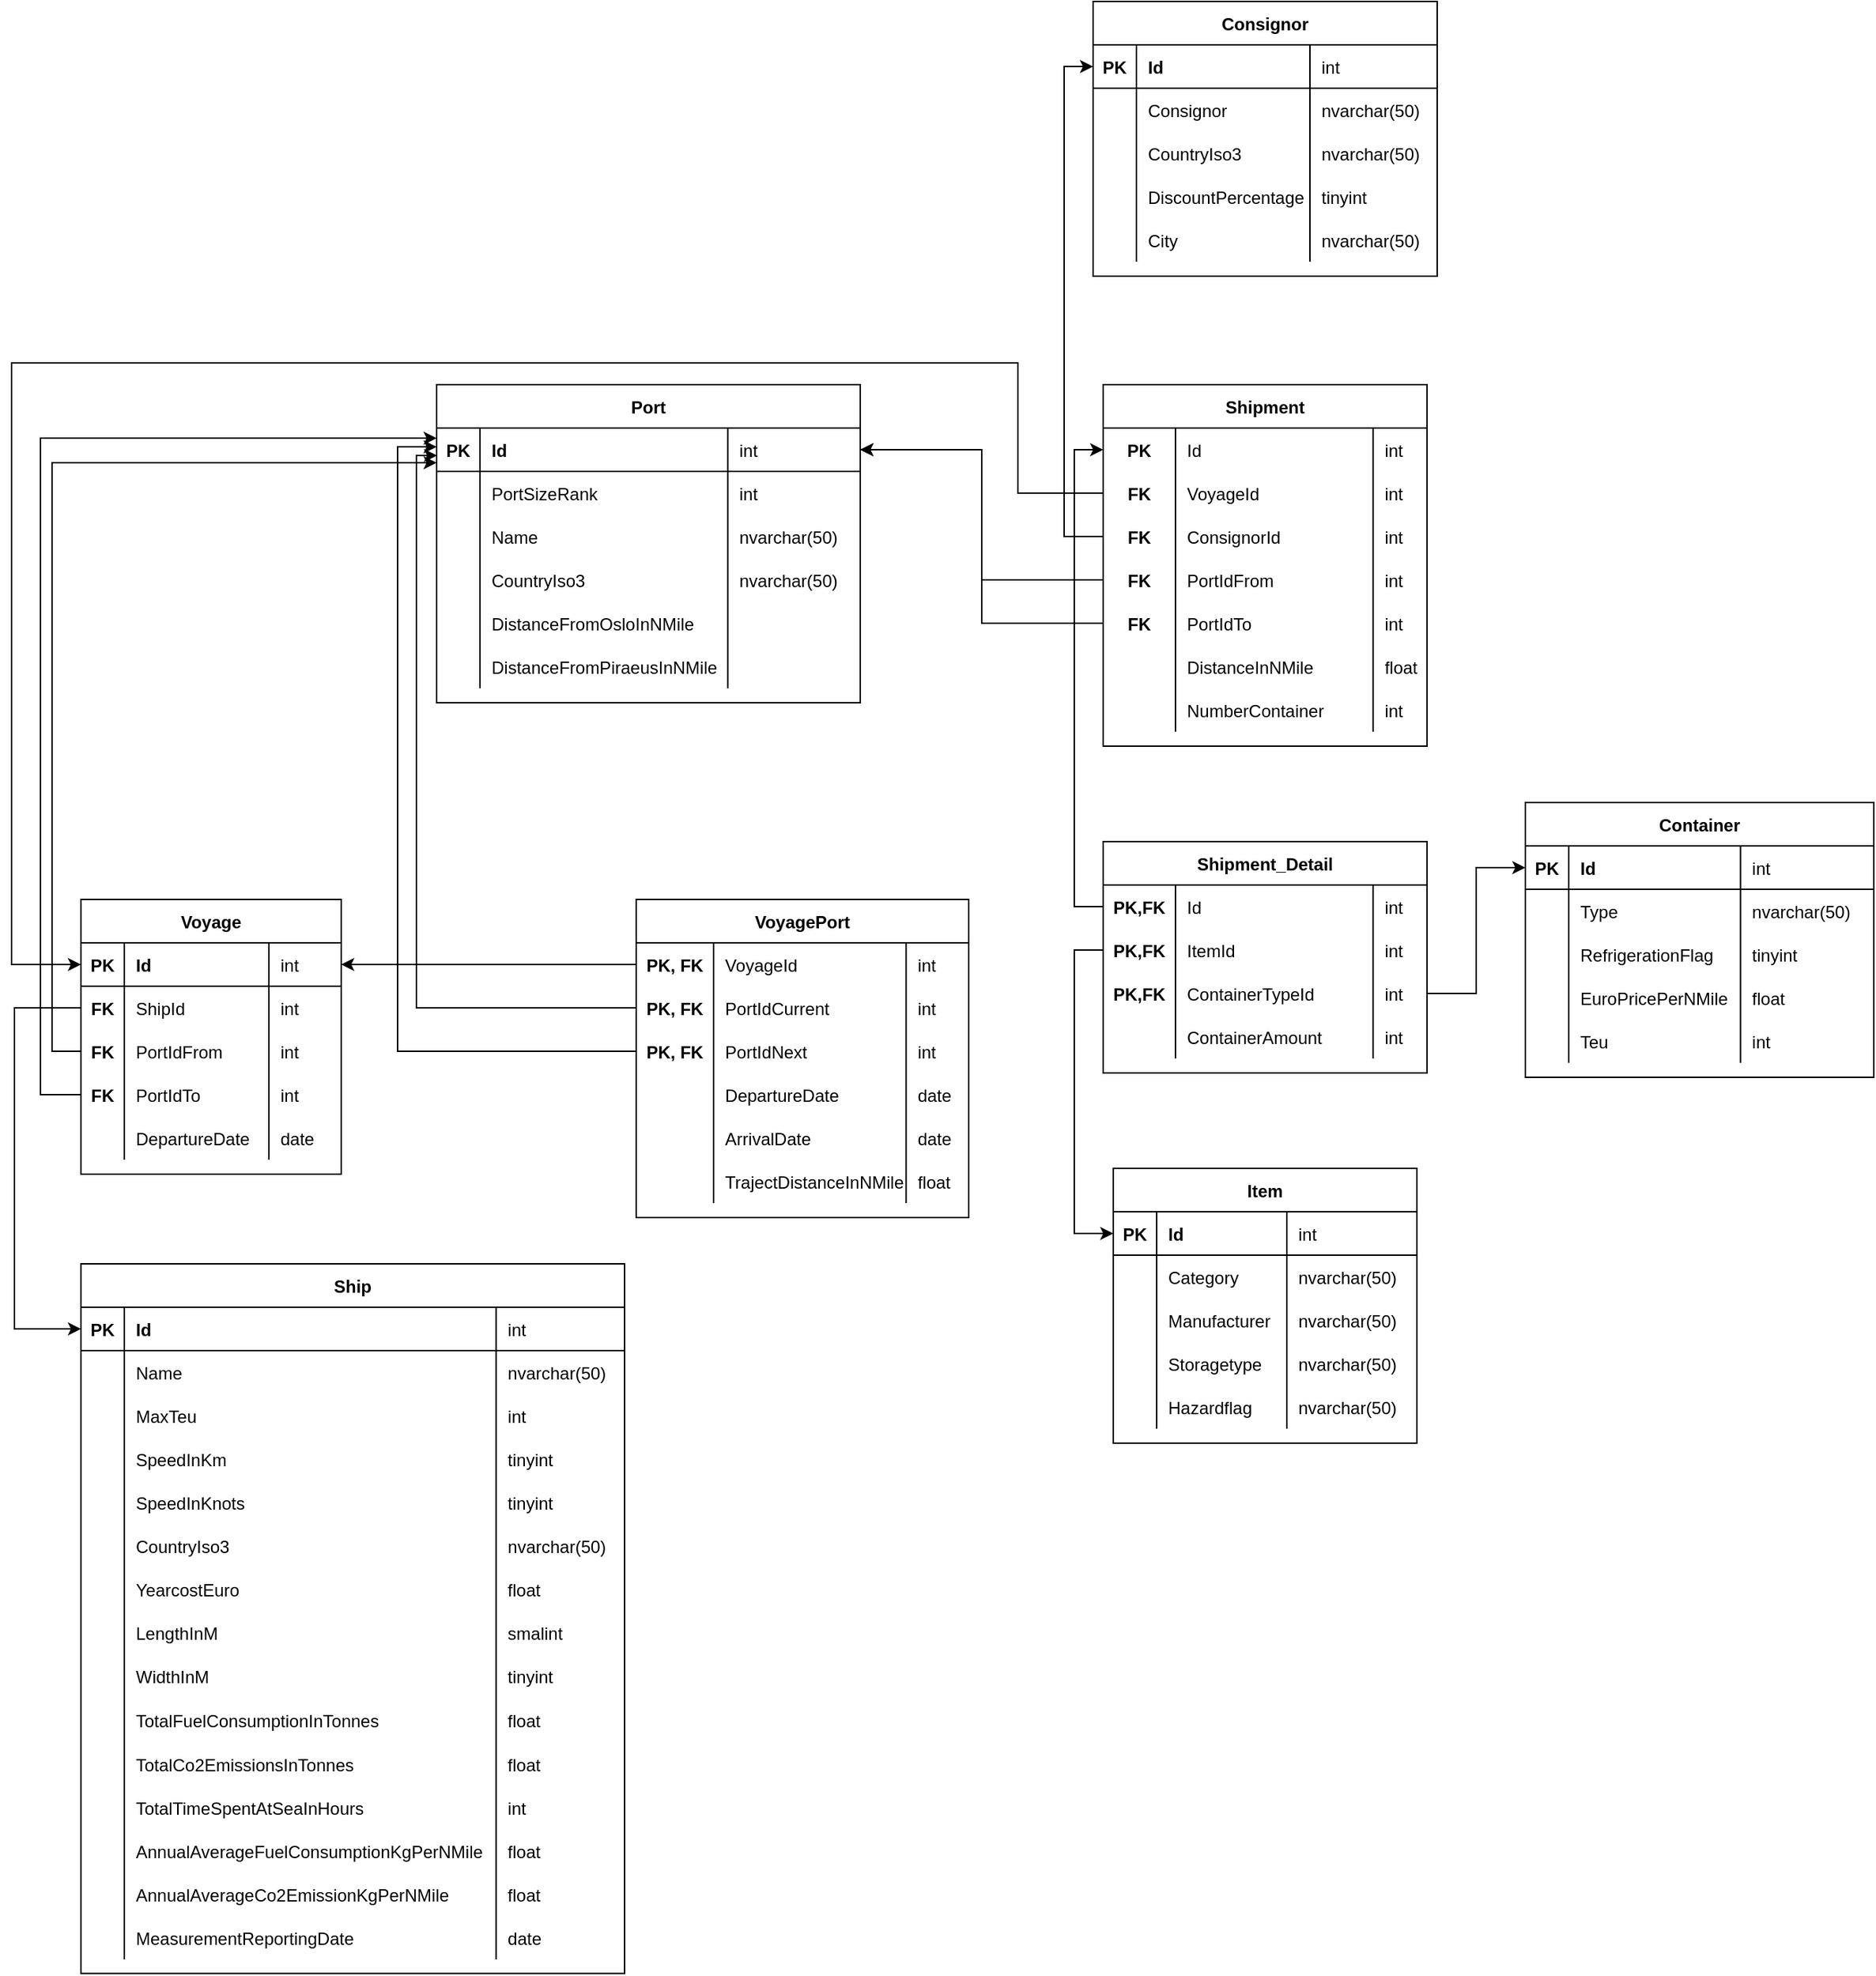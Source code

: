 <mxfile version="21.1.1" type="device">
  <diagram id="R2lEEEUBdFMjLlhIrx00" name="RDO">
    <mxGraphModel dx="2015" dy="1300" grid="0" gridSize="10" guides="1" tooltips="1" connect="1" arrows="1" fold="1" page="0" pageScale="1" pageWidth="850" pageHeight="1100" math="0" shadow="0" extFonts="Permanent Marker^https://fonts.googleapis.com/css?family=Permanent+Marker">
      <root>
        <mxCell id="0" />
        <mxCell id="1" parent="0" />
        <mxCell id="C-vyLk0tnHw3VtMMgP7b-23" value="Ship" style="shape=table;startSize=30;container=1;collapsible=1;childLayout=tableLayout;fixedRows=1;rowLines=0;fontStyle=1;align=center;resizeLast=1;" parent="1" vertex="1">
          <mxGeometry x="-171" y="695" width="376" height="490.79" as="geometry" />
        </mxCell>
        <mxCell id="C-vyLk0tnHw3VtMMgP7b-24" value="" style="shape=partialRectangle;collapsible=0;dropTarget=0;pointerEvents=0;fillColor=none;points=[[0,0.5],[1,0.5]];portConstraint=eastwest;top=0;left=0;right=0;bottom=1;" parent="C-vyLk0tnHw3VtMMgP7b-23" vertex="1">
          <mxGeometry y="30" width="376" height="30" as="geometry" />
        </mxCell>
        <mxCell id="C-vyLk0tnHw3VtMMgP7b-25" value="PK" style="shape=partialRectangle;overflow=hidden;connectable=0;fillColor=none;top=0;left=0;bottom=0;right=0;fontStyle=1;" parent="C-vyLk0tnHw3VtMMgP7b-24" vertex="1">
          <mxGeometry width="30" height="30" as="geometry">
            <mxRectangle width="30" height="30" as="alternateBounds" />
          </mxGeometry>
        </mxCell>
        <mxCell id="C-vyLk0tnHw3VtMMgP7b-26" value="Id" style="shape=partialRectangle;overflow=hidden;connectable=0;fillColor=none;top=0;left=0;bottom=0;right=0;align=left;spacingLeft=6;fontStyle=1;" parent="C-vyLk0tnHw3VtMMgP7b-24" vertex="1">
          <mxGeometry x="30" width="257.15" height="30" as="geometry">
            <mxRectangle width="257.15" height="30" as="alternateBounds" />
          </mxGeometry>
        </mxCell>
        <mxCell id="ZHAqT1JrV2sS83vasKGE-10" value="int" style="shape=partialRectangle;overflow=hidden;connectable=0;fillColor=none;top=0;left=0;bottom=0;right=0;align=left;spacingLeft=6;fontStyle=0;" parent="C-vyLk0tnHw3VtMMgP7b-24" vertex="1">
          <mxGeometry x="287.15" width="88.85" height="30" as="geometry">
            <mxRectangle width="88.85" height="30" as="alternateBounds" />
          </mxGeometry>
        </mxCell>
        <mxCell id="C-vyLk0tnHw3VtMMgP7b-27" value="" style="shape=partialRectangle;collapsible=0;dropTarget=0;pointerEvents=0;fillColor=none;points=[[0,0.5],[1,0.5]];portConstraint=eastwest;top=0;left=0;right=0;bottom=0;" parent="C-vyLk0tnHw3VtMMgP7b-23" vertex="1">
          <mxGeometry y="60" width="376" height="30" as="geometry" />
        </mxCell>
        <mxCell id="C-vyLk0tnHw3VtMMgP7b-28" value="" style="shape=partialRectangle;overflow=hidden;connectable=0;fillColor=none;top=0;left=0;bottom=0;right=0;" parent="C-vyLk0tnHw3VtMMgP7b-27" vertex="1">
          <mxGeometry width="30" height="30" as="geometry">
            <mxRectangle width="30" height="30" as="alternateBounds" />
          </mxGeometry>
        </mxCell>
        <mxCell id="C-vyLk0tnHw3VtMMgP7b-29" value="Name" style="shape=partialRectangle;overflow=hidden;connectable=0;fillColor=none;top=0;left=0;bottom=0;right=0;align=left;spacingLeft=6;" parent="C-vyLk0tnHw3VtMMgP7b-27" vertex="1">
          <mxGeometry x="30" width="257.15" height="30" as="geometry">
            <mxRectangle width="257.15" height="30" as="alternateBounds" />
          </mxGeometry>
        </mxCell>
        <mxCell id="ZHAqT1JrV2sS83vasKGE-11" value="nvarchar(50)" style="shape=partialRectangle;overflow=hidden;connectable=0;fillColor=none;top=0;left=0;bottom=0;right=0;align=left;spacingLeft=6;" parent="C-vyLk0tnHw3VtMMgP7b-27" vertex="1">
          <mxGeometry x="287.15" width="88.85" height="30" as="geometry">
            <mxRectangle width="88.85" height="30" as="alternateBounds" />
          </mxGeometry>
        </mxCell>
        <mxCell id="ZHAqT1JrV2sS83vasKGE-7" style="shape=partialRectangle;collapsible=0;dropTarget=0;pointerEvents=0;fillColor=none;points=[[0,0.5],[1,0.5]];portConstraint=eastwest;top=0;left=0;right=0;bottom=0;" parent="C-vyLk0tnHw3VtMMgP7b-23" vertex="1">
          <mxGeometry y="90" width="376" height="30" as="geometry" />
        </mxCell>
        <mxCell id="ZHAqT1JrV2sS83vasKGE-8" style="shape=partialRectangle;overflow=hidden;connectable=0;fillColor=none;top=0;left=0;bottom=0;right=0;" parent="ZHAqT1JrV2sS83vasKGE-7" vertex="1">
          <mxGeometry width="30" height="30" as="geometry">
            <mxRectangle width="30" height="30" as="alternateBounds" />
          </mxGeometry>
        </mxCell>
        <mxCell id="ZHAqT1JrV2sS83vasKGE-9" value="MaxTeu" style="shape=partialRectangle;overflow=hidden;connectable=0;fillColor=none;top=0;left=0;bottom=0;right=0;align=left;spacingLeft=6;" parent="ZHAqT1JrV2sS83vasKGE-7" vertex="1">
          <mxGeometry x="30" width="257.15" height="30" as="geometry">
            <mxRectangle width="257.15" height="30" as="alternateBounds" />
          </mxGeometry>
        </mxCell>
        <mxCell id="ZHAqT1JrV2sS83vasKGE-12" value="int" style="shape=partialRectangle;overflow=hidden;connectable=0;fillColor=none;top=0;left=0;bottom=0;right=0;align=left;spacingLeft=6;" parent="ZHAqT1JrV2sS83vasKGE-7" vertex="1">
          <mxGeometry x="287.15" width="88.85" height="30" as="geometry">
            <mxRectangle width="88.85" height="30" as="alternateBounds" />
          </mxGeometry>
        </mxCell>
        <mxCell id="ZHAqT1JrV2sS83vasKGE-1" style="shape=partialRectangle;collapsible=0;dropTarget=0;pointerEvents=0;fillColor=none;points=[[0,0.5],[1,0.5]];portConstraint=eastwest;top=0;left=0;right=0;bottom=0;" parent="C-vyLk0tnHw3VtMMgP7b-23" vertex="1">
          <mxGeometry y="120" width="376" height="30" as="geometry" />
        </mxCell>
        <mxCell id="ZHAqT1JrV2sS83vasKGE-2" style="shape=partialRectangle;overflow=hidden;connectable=0;fillColor=none;top=0;left=0;bottom=0;right=0;" parent="ZHAqT1JrV2sS83vasKGE-1" vertex="1">
          <mxGeometry width="30" height="30" as="geometry">
            <mxRectangle width="30" height="30" as="alternateBounds" />
          </mxGeometry>
        </mxCell>
        <mxCell id="ZHAqT1JrV2sS83vasKGE-3" value="SpeedInKm    " style="shape=partialRectangle;overflow=hidden;connectable=0;fillColor=none;top=0;left=0;bottom=0;right=0;align=left;spacingLeft=6;" parent="ZHAqT1JrV2sS83vasKGE-1" vertex="1">
          <mxGeometry x="30" width="257.15" height="30" as="geometry">
            <mxRectangle width="257.15" height="30" as="alternateBounds" />
          </mxGeometry>
        </mxCell>
        <mxCell id="ZHAqT1JrV2sS83vasKGE-14" value="tinyint" style="shape=partialRectangle;overflow=hidden;connectable=0;fillColor=none;top=0;left=0;bottom=0;right=0;align=left;spacingLeft=6;" parent="ZHAqT1JrV2sS83vasKGE-1" vertex="1">
          <mxGeometry x="287.15" width="88.85" height="30" as="geometry">
            <mxRectangle width="88.85" height="30" as="alternateBounds" />
          </mxGeometry>
        </mxCell>
        <mxCell id="gjVu4_HeoYwnwXax0QVn-38" style="shape=partialRectangle;collapsible=0;dropTarget=0;pointerEvents=0;fillColor=none;points=[[0,0.5],[1,0.5]];portConstraint=eastwest;top=0;left=0;right=0;bottom=0;" parent="C-vyLk0tnHw3VtMMgP7b-23" vertex="1">
          <mxGeometry y="150" width="376" height="30" as="geometry" />
        </mxCell>
        <mxCell id="gjVu4_HeoYwnwXax0QVn-39" style="shape=partialRectangle;overflow=hidden;connectable=0;fillColor=none;top=0;left=0;bottom=0;right=0;" parent="gjVu4_HeoYwnwXax0QVn-38" vertex="1">
          <mxGeometry width="30" height="30" as="geometry">
            <mxRectangle width="30" height="30" as="alternateBounds" />
          </mxGeometry>
        </mxCell>
        <mxCell id="gjVu4_HeoYwnwXax0QVn-40" value="SpeedInKnots" style="shape=partialRectangle;overflow=hidden;connectable=0;fillColor=none;top=0;left=0;bottom=0;right=0;align=left;spacingLeft=6;" parent="gjVu4_HeoYwnwXax0QVn-38" vertex="1">
          <mxGeometry x="30" width="257.15" height="30" as="geometry">
            <mxRectangle width="257.15" height="30" as="alternateBounds" />
          </mxGeometry>
        </mxCell>
        <mxCell id="gjVu4_HeoYwnwXax0QVn-41" value="tinyint" style="shape=partialRectangle;overflow=hidden;connectable=0;fillColor=none;top=0;left=0;bottom=0;right=0;align=left;spacingLeft=6;" parent="gjVu4_HeoYwnwXax0QVn-38" vertex="1">
          <mxGeometry x="287.15" width="88.85" height="30" as="geometry">
            <mxRectangle width="88.85" height="30" as="alternateBounds" />
          </mxGeometry>
        </mxCell>
        <mxCell id="gjVu4_HeoYwnwXax0QVn-42" style="shape=partialRectangle;collapsible=0;dropTarget=0;pointerEvents=0;fillColor=none;points=[[0,0.5],[1,0.5]];portConstraint=eastwest;top=0;left=0;right=0;bottom=0;" parent="C-vyLk0tnHw3VtMMgP7b-23" vertex="1">
          <mxGeometry y="180" width="376" height="30" as="geometry" />
        </mxCell>
        <mxCell id="gjVu4_HeoYwnwXax0QVn-43" style="shape=partialRectangle;overflow=hidden;connectable=0;fillColor=none;top=0;left=0;bottom=0;right=0;" parent="gjVu4_HeoYwnwXax0QVn-42" vertex="1">
          <mxGeometry width="30" height="30" as="geometry">
            <mxRectangle width="30" height="30" as="alternateBounds" />
          </mxGeometry>
        </mxCell>
        <mxCell id="gjVu4_HeoYwnwXax0QVn-44" value="CountryIso3    " style="shape=partialRectangle;overflow=hidden;connectable=0;fillColor=none;top=0;left=0;bottom=0;right=0;align=left;spacingLeft=6;" parent="gjVu4_HeoYwnwXax0QVn-42" vertex="1">
          <mxGeometry x="30" width="257.15" height="30" as="geometry">
            <mxRectangle width="257.15" height="30" as="alternateBounds" />
          </mxGeometry>
        </mxCell>
        <mxCell id="gjVu4_HeoYwnwXax0QVn-45" value="nvarchar(50)" style="shape=partialRectangle;overflow=hidden;connectable=0;fillColor=none;top=0;left=0;bottom=0;right=0;align=left;spacingLeft=6;" parent="gjVu4_HeoYwnwXax0QVn-42" vertex="1">
          <mxGeometry x="287.15" width="88.85" height="30" as="geometry">
            <mxRectangle width="88.85" height="30" as="alternateBounds" />
          </mxGeometry>
        </mxCell>
        <mxCell id="gjVu4_HeoYwnwXax0QVn-47" style="shape=partialRectangle;collapsible=0;dropTarget=0;pointerEvents=0;fillColor=none;points=[[0,0.5],[1,0.5]];portConstraint=eastwest;top=0;left=0;right=0;bottom=0;" parent="C-vyLk0tnHw3VtMMgP7b-23" vertex="1">
          <mxGeometry y="210" width="376" height="30" as="geometry" />
        </mxCell>
        <mxCell id="gjVu4_HeoYwnwXax0QVn-48" style="shape=partialRectangle;overflow=hidden;connectable=0;fillColor=none;top=0;left=0;bottom=0;right=0;" parent="gjVu4_HeoYwnwXax0QVn-47" vertex="1">
          <mxGeometry width="30" height="30" as="geometry">
            <mxRectangle width="30" height="30" as="alternateBounds" />
          </mxGeometry>
        </mxCell>
        <mxCell id="gjVu4_HeoYwnwXax0QVn-49" value="YearcostEuro" style="shape=partialRectangle;overflow=hidden;connectable=0;fillColor=none;top=0;left=0;bottom=0;right=0;align=left;spacingLeft=6;" parent="gjVu4_HeoYwnwXax0QVn-47" vertex="1">
          <mxGeometry x="30" width="257.15" height="30" as="geometry">
            <mxRectangle width="257.15" height="30" as="alternateBounds" />
          </mxGeometry>
        </mxCell>
        <mxCell id="gjVu4_HeoYwnwXax0QVn-50" value="float" style="shape=partialRectangle;overflow=hidden;connectable=0;fillColor=none;top=0;left=0;bottom=0;right=0;align=left;spacingLeft=6;" parent="gjVu4_HeoYwnwXax0QVn-47" vertex="1">
          <mxGeometry x="287.15" width="88.85" height="30" as="geometry">
            <mxRectangle width="88.85" height="30" as="alternateBounds" />
          </mxGeometry>
        </mxCell>
        <mxCell id="ZHAqT1JrV2sS83vasKGE-23" style="shape=partialRectangle;collapsible=0;dropTarget=0;pointerEvents=0;fillColor=none;points=[[0,0.5],[1,0.5]];portConstraint=eastwest;top=0;left=0;right=0;bottom=0;" parent="C-vyLk0tnHw3VtMMgP7b-23" vertex="1">
          <mxGeometry y="240" width="376" height="30" as="geometry" />
        </mxCell>
        <mxCell id="ZHAqT1JrV2sS83vasKGE-24" style="shape=partialRectangle;overflow=hidden;connectable=0;fillColor=none;top=0;left=0;bottom=0;right=0;" parent="ZHAqT1JrV2sS83vasKGE-23" vertex="1">
          <mxGeometry width="30" height="30" as="geometry">
            <mxRectangle width="30" height="30" as="alternateBounds" />
          </mxGeometry>
        </mxCell>
        <mxCell id="ZHAqT1JrV2sS83vasKGE-25" value="LengthInM" style="shape=partialRectangle;overflow=hidden;connectable=0;fillColor=none;top=0;left=0;bottom=0;right=0;align=left;spacingLeft=6;" parent="ZHAqT1JrV2sS83vasKGE-23" vertex="1">
          <mxGeometry x="30" width="257.15" height="30" as="geometry">
            <mxRectangle width="257.15" height="30" as="alternateBounds" />
          </mxGeometry>
        </mxCell>
        <mxCell id="ZHAqT1JrV2sS83vasKGE-26" value="smalint" style="shape=partialRectangle;overflow=hidden;connectable=0;fillColor=none;top=0;left=0;bottom=0;right=0;align=left;spacingLeft=6;" parent="ZHAqT1JrV2sS83vasKGE-23" vertex="1">
          <mxGeometry x="287.15" width="88.85" height="30" as="geometry">
            <mxRectangle width="88.85" height="30" as="alternateBounds" />
          </mxGeometry>
        </mxCell>
        <mxCell id="gjVu4_HeoYwnwXax0QVn-51" style="shape=partialRectangle;collapsible=0;dropTarget=0;pointerEvents=0;fillColor=none;points=[[0,0.5],[1,0.5]];portConstraint=eastwest;top=0;left=0;right=0;bottom=0;" parent="C-vyLk0tnHw3VtMMgP7b-23" vertex="1">
          <mxGeometry y="270" width="376" height="30" as="geometry" />
        </mxCell>
        <mxCell id="gjVu4_HeoYwnwXax0QVn-52" style="shape=partialRectangle;overflow=hidden;connectable=0;fillColor=none;top=0;left=0;bottom=0;right=0;" parent="gjVu4_HeoYwnwXax0QVn-51" vertex="1">
          <mxGeometry width="30" height="30" as="geometry">
            <mxRectangle width="30" height="30" as="alternateBounds" />
          </mxGeometry>
        </mxCell>
        <mxCell id="gjVu4_HeoYwnwXax0QVn-53" value="WidthInM" style="shape=partialRectangle;overflow=hidden;connectable=0;fillColor=none;top=0;left=0;bottom=0;right=0;align=left;spacingLeft=6;" parent="gjVu4_HeoYwnwXax0QVn-51" vertex="1">
          <mxGeometry x="30" width="257.15" height="30" as="geometry">
            <mxRectangle width="257.15" height="30" as="alternateBounds" />
          </mxGeometry>
        </mxCell>
        <mxCell id="gjVu4_HeoYwnwXax0QVn-54" value="tinyint" style="shape=partialRectangle;overflow=hidden;connectable=0;fillColor=none;top=0;left=0;bottom=0;right=0;align=left;spacingLeft=6;" parent="gjVu4_HeoYwnwXax0QVn-51" vertex="1">
          <mxGeometry x="287.15" width="88.85" height="30" as="geometry">
            <mxRectangle width="88.85" height="30" as="alternateBounds" />
          </mxGeometry>
        </mxCell>
        <mxCell id="gjVu4_HeoYwnwXax0QVn-55" style="shape=partialRectangle;collapsible=0;dropTarget=0;pointerEvents=0;fillColor=none;points=[[0,0.5],[1,0.5]];portConstraint=eastwest;top=0;left=0;right=0;bottom=0;" parent="C-vyLk0tnHw3VtMMgP7b-23" vertex="1">
          <mxGeometry y="300" width="376" height="31" as="geometry" />
        </mxCell>
        <mxCell id="gjVu4_HeoYwnwXax0QVn-56" style="shape=partialRectangle;overflow=hidden;connectable=0;fillColor=none;top=0;left=0;bottom=0;right=0;" parent="gjVu4_HeoYwnwXax0QVn-55" vertex="1">
          <mxGeometry width="30" height="31" as="geometry">
            <mxRectangle width="30" height="31" as="alternateBounds" />
          </mxGeometry>
        </mxCell>
        <mxCell id="gjVu4_HeoYwnwXax0QVn-57" value="TotalFuelConsumptionInTonnes" style="shape=partialRectangle;overflow=hidden;connectable=0;fillColor=none;top=0;left=0;bottom=0;right=0;align=left;spacingLeft=6;" parent="gjVu4_HeoYwnwXax0QVn-55" vertex="1">
          <mxGeometry x="30" width="257.15" height="31" as="geometry">
            <mxRectangle width="257.15" height="31" as="alternateBounds" />
          </mxGeometry>
        </mxCell>
        <mxCell id="gjVu4_HeoYwnwXax0QVn-58" value="float" style="shape=partialRectangle;overflow=hidden;connectable=0;fillColor=none;top=0;left=0;bottom=0;right=0;align=left;spacingLeft=6;" parent="gjVu4_HeoYwnwXax0QVn-55" vertex="1">
          <mxGeometry x="287.15" width="88.85" height="31" as="geometry">
            <mxRectangle width="88.85" height="31" as="alternateBounds" />
          </mxGeometry>
        </mxCell>
        <mxCell id="gjVu4_HeoYwnwXax0QVn-59" style="shape=partialRectangle;collapsible=0;dropTarget=0;pointerEvents=0;fillColor=none;points=[[0,0.5],[1,0.5]];portConstraint=eastwest;top=0;left=0;right=0;bottom=0;" parent="C-vyLk0tnHw3VtMMgP7b-23" vertex="1">
          <mxGeometry y="331" width="376" height="30" as="geometry" />
        </mxCell>
        <mxCell id="gjVu4_HeoYwnwXax0QVn-60" style="shape=partialRectangle;overflow=hidden;connectable=0;fillColor=none;top=0;left=0;bottom=0;right=0;" parent="gjVu4_HeoYwnwXax0QVn-59" vertex="1">
          <mxGeometry width="30" height="30" as="geometry">
            <mxRectangle width="30" height="30" as="alternateBounds" />
          </mxGeometry>
        </mxCell>
        <mxCell id="gjVu4_HeoYwnwXax0QVn-61" value="TotalCo2EmissionsInTonnes" style="shape=partialRectangle;overflow=hidden;connectable=0;fillColor=none;top=0;left=0;bottom=0;right=0;align=left;spacingLeft=6;" parent="gjVu4_HeoYwnwXax0QVn-59" vertex="1">
          <mxGeometry x="30" width="257.15" height="30" as="geometry">
            <mxRectangle width="257.15" height="30" as="alternateBounds" />
          </mxGeometry>
        </mxCell>
        <mxCell id="gjVu4_HeoYwnwXax0QVn-62" value="float" style="shape=partialRectangle;overflow=hidden;connectable=0;fillColor=none;top=0;left=0;bottom=0;right=0;align=left;spacingLeft=6;" parent="gjVu4_HeoYwnwXax0QVn-59" vertex="1">
          <mxGeometry x="287.15" width="88.85" height="30" as="geometry">
            <mxRectangle width="88.85" height="30" as="alternateBounds" />
          </mxGeometry>
        </mxCell>
        <mxCell id="gjVu4_HeoYwnwXax0QVn-63" style="shape=partialRectangle;collapsible=0;dropTarget=0;pointerEvents=0;fillColor=none;points=[[0,0.5],[1,0.5]];portConstraint=eastwest;top=0;left=0;right=0;bottom=0;" parent="C-vyLk0tnHw3VtMMgP7b-23" vertex="1">
          <mxGeometry y="361" width="376" height="30" as="geometry" />
        </mxCell>
        <mxCell id="gjVu4_HeoYwnwXax0QVn-64" style="shape=partialRectangle;overflow=hidden;connectable=0;fillColor=none;top=0;left=0;bottom=0;right=0;" parent="gjVu4_HeoYwnwXax0QVn-63" vertex="1">
          <mxGeometry width="30" height="30" as="geometry">
            <mxRectangle width="30" height="30" as="alternateBounds" />
          </mxGeometry>
        </mxCell>
        <mxCell id="gjVu4_HeoYwnwXax0QVn-65" value="TotalTimeSpentAtSeaInHours" style="shape=partialRectangle;overflow=hidden;connectable=0;fillColor=none;top=0;left=0;bottom=0;right=0;align=left;spacingLeft=6;" parent="gjVu4_HeoYwnwXax0QVn-63" vertex="1">
          <mxGeometry x="30" width="257.15" height="30" as="geometry">
            <mxRectangle width="257.15" height="30" as="alternateBounds" />
          </mxGeometry>
        </mxCell>
        <mxCell id="gjVu4_HeoYwnwXax0QVn-66" value="int" style="shape=partialRectangle;overflow=hidden;connectable=0;fillColor=none;top=0;left=0;bottom=0;right=0;align=left;spacingLeft=6;" parent="gjVu4_HeoYwnwXax0QVn-63" vertex="1">
          <mxGeometry x="287.15" width="88.85" height="30" as="geometry">
            <mxRectangle width="88.85" height="30" as="alternateBounds" />
          </mxGeometry>
        </mxCell>
        <mxCell id="gjVu4_HeoYwnwXax0QVn-67" style="shape=partialRectangle;collapsible=0;dropTarget=0;pointerEvents=0;fillColor=none;points=[[0,0.5],[1,0.5]];portConstraint=eastwest;top=0;left=0;right=0;bottom=0;" parent="C-vyLk0tnHw3VtMMgP7b-23" vertex="1">
          <mxGeometry y="391" width="376" height="30" as="geometry" />
        </mxCell>
        <mxCell id="gjVu4_HeoYwnwXax0QVn-68" style="shape=partialRectangle;overflow=hidden;connectable=0;fillColor=none;top=0;left=0;bottom=0;right=0;" parent="gjVu4_HeoYwnwXax0QVn-67" vertex="1">
          <mxGeometry width="30" height="30" as="geometry">
            <mxRectangle width="30" height="30" as="alternateBounds" />
          </mxGeometry>
        </mxCell>
        <mxCell id="gjVu4_HeoYwnwXax0QVn-69" value="AnnualAverageFuelConsumptionKgPerNMile" style="shape=partialRectangle;overflow=hidden;connectable=0;fillColor=none;top=0;left=0;bottom=0;right=0;align=left;spacingLeft=6;" parent="gjVu4_HeoYwnwXax0QVn-67" vertex="1">
          <mxGeometry x="30" width="257.15" height="30" as="geometry">
            <mxRectangle width="257.15" height="30" as="alternateBounds" />
          </mxGeometry>
        </mxCell>
        <mxCell id="gjVu4_HeoYwnwXax0QVn-70" value="float" style="shape=partialRectangle;overflow=hidden;connectable=0;fillColor=none;top=0;left=0;bottom=0;right=0;align=left;spacingLeft=6;" parent="gjVu4_HeoYwnwXax0QVn-67" vertex="1">
          <mxGeometry x="287.15" width="88.85" height="30" as="geometry">
            <mxRectangle width="88.85" height="30" as="alternateBounds" />
          </mxGeometry>
        </mxCell>
        <mxCell id="e2aB3ARD7iVwylxIXB8S-1" style="shape=partialRectangle;collapsible=0;dropTarget=0;pointerEvents=0;fillColor=none;points=[[0,0.5],[1,0.5]];portConstraint=eastwest;top=0;left=0;right=0;bottom=0;" vertex="1" parent="C-vyLk0tnHw3VtMMgP7b-23">
          <mxGeometry y="421" width="376" height="30" as="geometry" />
        </mxCell>
        <mxCell id="e2aB3ARD7iVwylxIXB8S-2" style="shape=partialRectangle;overflow=hidden;connectable=0;fillColor=none;top=0;left=0;bottom=0;right=0;" vertex="1" parent="e2aB3ARD7iVwylxIXB8S-1">
          <mxGeometry width="30" height="30" as="geometry">
            <mxRectangle width="30" height="30" as="alternateBounds" />
          </mxGeometry>
        </mxCell>
        <mxCell id="e2aB3ARD7iVwylxIXB8S-3" value="AnnualAverageCo2EmissionKgPerNMile" style="shape=partialRectangle;overflow=hidden;connectable=0;fillColor=none;top=0;left=0;bottom=0;right=0;align=left;spacingLeft=6;" vertex="1" parent="e2aB3ARD7iVwylxIXB8S-1">
          <mxGeometry x="30" width="257.15" height="30" as="geometry">
            <mxRectangle width="257.15" height="30" as="alternateBounds" />
          </mxGeometry>
        </mxCell>
        <mxCell id="e2aB3ARD7iVwylxIXB8S-4" value="float" style="shape=partialRectangle;overflow=hidden;connectable=0;fillColor=none;top=0;left=0;bottom=0;right=0;align=left;spacingLeft=6;" vertex="1" parent="e2aB3ARD7iVwylxIXB8S-1">
          <mxGeometry x="287.15" width="88.85" height="30" as="geometry">
            <mxRectangle width="88.85" height="30" as="alternateBounds" />
          </mxGeometry>
        </mxCell>
        <mxCell id="e2aB3ARD7iVwylxIXB8S-5" style="shape=partialRectangle;collapsible=0;dropTarget=0;pointerEvents=0;fillColor=none;points=[[0,0.5],[1,0.5]];portConstraint=eastwest;top=0;left=0;right=0;bottom=0;" vertex="1" parent="C-vyLk0tnHw3VtMMgP7b-23">
          <mxGeometry y="451" width="376" height="30" as="geometry" />
        </mxCell>
        <mxCell id="e2aB3ARD7iVwylxIXB8S-6" style="shape=partialRectangle;overflow=hidden;connectable=0;fillColor=none;top=0;left=0;bottom=0;right=0;" vertex="1" parent="e2aB3ARD7iVwylxIXB8S-5">
          <mxGeometry width="30" height="30" as="geometry">
            <mxRectangle width="30" height="30" as="alternateBounds" />
          </mxGeometry>
        </mxCell>
        <mxCell id="e2aB3ARD7iVwylxIXB8S-7" value="MeasurementReportingDate" style="shape=partialRectangle;overflow=hidden;connectable=0;fillColor=none;top=0;left=0;bottom=0;right=0;align=left;spacingLeft=6;" vertex="1" parent="e2aB3ARD7iVwylxIXB8S-5">
          <mxGeometry x="30" width="257.15" height="30" as="geometry">
            <mxRectangle width="257.15" height="30" as="alternateBounds" />
          </mxGeometry>
        </mxCell>
        <mxCell id="e2aB3ARD7iVwylxIXB8S-8" value="date" style="shape=partialRectangle;overflow=hidden;connectable=0;fillColor=none;top=0;left=0;bottom=0;right=0;align=left;spacingLeft=6;" vertex="1" parent="e2aB3ARD7iVwylxIXB8S-5">
          <mxGeometry x="287.15" width="88.85" height="30" as="geometry">
            <mxRectangle width="88.85" height="30" as="alternateBounds" />
          </mxGeometry>
        </mxCell>
        <mxCell id="5pAEpDDECJuHS7MzD11g-5" value="Item" style="shape=table;startSize=30;container=1;collapsible=1;childLayout=tableLayout;fixedRows=1;rowLines=0;fontStyle=1;align=center;resizeLast=1;" parent="1" vertex="1">
          <mxGeometry x="543" y="629" width="210" height="190" as="geometry" />
        </mxCell>
        <mxCell id="5pAEpDDECJuHS7MzD11g-6" value="" style="shape=partialRectangle;collapsible=0;dropTarget=0;pointerEvents=0;fillColor=none;points=[[0,0.5],[1,0.5]];portConstraint=eastwest;top=0;left=0;right=0;bottom=1;" parent="5pAEpDDECJuHS7MzD11g-5" vertex="1">
          <mxGeometry y="30" width="210" height="30" as="geometry" />
        </mxCell>
        <mxCell id="5pAEpDDECJuHS7MzD11g-7" value="PK" style="shape=partialRectangle;overflow=hidden;connectable=0;fillColor=none;top=0;left=0;bottom=0;right=0;fontStyle=1;" parent="5pAEpDDECJuHS7MzD11g-6" vertex="1">
          <mxGeometry width="30" height="30" as="geometry">
            <mxRectangle width="30" height="30" as="alternateBounds" />
          </mxGeometry>
        </mxCell>
        <mxCell id="5pAEpDDECJuHS7MzD11g-8" value="Id" style="shape=partialRectangle;overflow=hidden;connectable=0;fillColor=none;top=0;left=0;bottom=0;right=0;align=left;spacingLeft=6;fontStyle=1;" parent="5pAEpDDECJuHS7MzD11g-6" vertex="1">
          <mxGeometry x="30" width="90" height="30" as="geometry">
            <mxRectangle width="90" height="30" as="alternateBounds" />
          </mxGeometry>
        </mxCell>
        <mxCell id="5pAEpDDECJuHS7MzD11g-9" value="int" style="shape=partialRectangle;overflow=hidden;connectable=0;fillColor=none;top=0;left=0;bottom=0;right=0;align=left;spacingLeft=6;fontStyle=0;" parent="5pAEpDDECJuHS7MzD11g-6" vertex="1">
          <mxGeometry x="120" width="90" height="30" as="geometry">
            <mxRectangle width="90" height="30" as="alternateBounds" />
          </mxGeometry>
        </mxCell>
        <mxCell id="5pAEpDDECJuHS7MzD11g-14" style="shape=partialRectangle;collapsible=0;dropTarget=0;pointerEvents=0;fillColor=none;points=[[0,0.5],[1,0.5]];portConstraint=eastwest;top=0;left=0;right=0;bottom=0;" parent="5pAEpDDECJuHS7MzD11g-5" vertex="1">
          <mxGeometry y="60" width="210" height="30" as="geometry" />
        </mxCell>
        <mxCell id="5pAEpDDECJuHS7MzD11g-15" style="shape=partialRectangle;overflow=hidden;connectable=0;fillColor=none;top=0;left=0;bottom=0;right=0;" parent="5pAEpDDECJuHS7MzD11g-14" vertex="1">
          <mxGeometry width="30" height="30" as="geometry">
            <mxRectangle width="30" height="30" as="alternateBounds" />
          </mxGeometry>
        </mxCell>
        <mxCell id="5pAEpDDECJuHS7MzD11g-16" value="Category" style="shape=partialRectangle;overflow=hidden;connectable=0;fillColor=none;top=0;left=0;bottom=0;right=0;align=left;spacingLeft=6;" parent="5pAEpDDECJuHS7MzD11g-14" vertex="1">
          <mxGeometry x="30" width="90" height="30" as="geometry">
            <mxRectangle width="90" height="30" as="alternateBounds" />
          </mxGeometry>
        </mxCell>
        <mxCell id="5pAEpDDECJuHS7MzD11g-17" value="nvarchar(50)" style="shape=partialRectangle;overflow=hidden;connectable=0;fillColor=none;top=0;left=0;bottom=0;right=0;align=left;spacingLeft=6;" parent="5pAEpDDECJuHS7MzD11g-14" vertex="1">
          <mxGeometry x="120" width="90" height="30" as="geometry">
            <mxRectangle width="90" height="30" as="alternateBounds" />
          </mxGeometry>
        </mxCell>
        <mxCell id="5pAEpDDECJuHS7MzD11g-18" style="shape=partialRectangle;collapsible=0;dropTarget=0;pointerEvents=0;fillColor=none;points=[[0,0.5],[1,0.5]];portConstraint=eastwest;top=0;left=0;right=0;bottom=0;" parent="5pAEpDDECJuHS7MzD11g-5" vertex="1">
          <mxGeometry y="90" width="210" height="30" as="geometry" />
        </mxCell>
        <mxCell id="5pAEpDDECJuHS7MzD11g-19" style="shape=partialRectangle;overflow=hidden;connectable=0;fillColor=none;top=0;left=0;bottom=0;right=0;" parent="5pAEpDDECJuHS7MzD11g-18" vertex="1">
          <mxGeometry width="30" height="30" as="geometry">
            <mxRectangle width="30" height="30" as="alternateBounds" />
          </mxGeometry>
        </mxCell>
        <mxCell id="5pAEpDDECJuHS7MzD11g-20" value="Manufacturer" style="shape=partialRectangle;overflow=hidden;connectable=0;fillColor=none;top=0;left=0;bottom=0;right=0;align=left;spacingLeft=6;" parent="5pAEpDDECJuHS7MzD11g-18" vertex="1">
          <mxGeometry x="30" width="90" height="30" as="geometry">
            <mxRectangle width="90" height="30" as="alternateBounds" />
          </mxGeometry>
        </mxCell>
        <mxCell id="5pAEpDDECJuHS7MzD11g-21" value="nvarchar(50)" style="shape=partialRectangle;overflow=hidden;connectable=0;fillColor=none;top=0;left=0;bottom=0;right=0;align=left;spacingLeft=6;" parent="5pAEpDDECJuHS7MzD11g-18" vertex="1">
          <mxGeometry x="120" width="90" height="30" as="geometry">
            <mxRectangle width="90" height="30" as="alternateBounds" />
          </mxGeometry>
        </mxCell>
        <mxCell id="5pAEpDDECJuHS7MzD11g-22" style="shape=partialRectangle;collapsible=0;dropTarget=0;pointerEvents=0;fillColor=none;points=[[0,0.5],[1,0.5]];portConstraint=eastwest;top=0;left=0;right=0;bottom=0;" parent="5pAEpDDECJuHS7MzD11g-5" vertex="1">
          <mxGeometry y="120" width="210" height="30" as="geometry" />
        </mxCell>
        <mxCell id="5pAEpDDECJuHS7MzD11g-23" style="shape=partialRectangle;overflow=hidden;connectable=0;fillColor=none;top=0;left=0;bottom=0;right=0;" parent="5pAEpDDECJuHS7MzD11g-22" vertex="1">
          <mxGeometry width="30" height="30" as="geometry">
            <mxRectangle width="30" height="30" as="alternateBounds" />
          </mxGeometry>
        </mxCell>
        <mxCell id="5pAEpDDECJuHS7MzD11g-24" value="Storagetype" style="shape=partialRectangle;overflow=hidden;connectable=0;fillColor=none;top=0;left=0;bottom=0;right=0;align=left;spacingLeft=6;" parent="5pAEpDDECJuHS7MzD11g-22" vertex="1">
          <mxGeometry x="30" width="90" height="30" as="geometry">
            <mxRectangle width="90" height="30" as="alternateBounds" />
          </mxGeometry>
        </mxCell>
        <mxCell id="5pAEpDDECJuHS7MzD11g-25" value="nvarchar(50)" style="shape=partialRectangle;overflow=hidden;connectable=0;fillColor=none;top=0;left=0;bottom=0;right=0;align=left;spacingLeft=6;" parent="5pAEpDDECJuHS7MzD11g-22" vertex="1">
          <mxGeometry x="120" width="90" height="30" as="geometry">
            <mxRectangle width="90" height="30" as="alternateBounds" />
          </mxGeometry>
        </mxCell>
        <mxCell id="5pAEpDDECJuHS7MzD11g-26" style="shape=partialRectangle;collapsible=0;dropTarget=0;pointerEvents=0;fillColor=none;points=[[0,0.5],[1,0.5]];portConstraint=eastwest;top=0;left=0;right=0;bottom=0;" parent="5pAEpDDECJuHS7MzD11g-5" vertex="1">
          <mxGeometry y="150" width="210" height="30" as="geometry" />
        </mxCell>
        <mxCell id="5pAEpDDECJuHS7MzD11g-27" style="shape=partialRectangle;overflow=hidden;connectable=0;fillColor=none;top=0;left=0;bottom=0;right=0;" parent="5pAEpDDECJuHS7MzD11g-26" vertex="1">
          <mxGeometry width="30" height="30" as="geometry">
            <mxRectangle width="30" height="30" as="alternateBounds" />
          </mxGeometry>
        </mxCell>
        <mxCell id="5pAEpDDECJuHS7MzD11g-28" value="Hazardflag" style="shape=partialRectangle;overflow=hidden;connectable=0;fillColor=none;top=0;left=0;bottom=0;right=0;align=left;spacingLeft=6;" parent="5pAEpDDECJuHS7MzD11g-26" vertex="1">
          <mxGeometry x="30" width="90" height="30" as="geometry">
            <mxRectangle width="90" height="30" as="alternateBounds" />
          </mxGeometry>
        </mxCell>
        <mxCell id="5pAEpDDECJuHS7MzD11g-29" value="nvarchar(50)" style="shape=partialRectangle;overflow=hidden;connectable=0;fillColor=none;top=0;left=0;bottom=0;right=0;align=left;spacingLeft=6;" parent="5pAEpDDECJuHS7MzD11g-26" vertex="1">
          <mxGeometry x="120" width="90" height="30" as="geometry">
            <mxRectangle width="90" height="30" as="alternateBounds" />
          </mxGeometry>
        </mxCell>
        <mxCell id="5pAEpDDECJuHS7MzD11g-62" value="Container" style="shape=table;startSize=30;container=1;collapsible=1;childLayout=tableLayout;fixedRows=1;rowLines=0;fontStyle=1;align=center;resizeLast=1;" parent="1" vertex="1">
          <mxGeometry x="828" y="376" width="241" height="190" as="geometry" />
        </mxCell>
        <mxCell id="5pAEpDDECJuHS7MzD11g-63" value="" style="shape=partialRectangle;collapsible=0;dropTarget=0;pointerEvents=0;fillColor=none;points=[[0,0.5],[1,0.5]];portConstraint=eastwest;top=0;left=0;right=0;bottom=1;" parent="5pAEpDDECJuHS7MzD11g-62" vertex="1">
          <mxGeometry y="30" width="241" height="30" as="geometry" />
        </mxCell>
        <mxCell id="5pAEpDDECJuHS7MzD11g-64" value="PK" style="shape=partialRectangle;overflow=hidden;connectable=0;fillColor=none;top=0;left=0;bottom=0;right=0;fontStyle=1;" parent="5pAEpDDECJuHS7MzD11g-63" vertex="1">
          <mxGeometry width="30" height="30" as="geometry">
            <mxRectangle width="30" height="30" as="alternateBounds" />
          </mxGeometry>
        </mxCell>
        <mxCell id="5pAEpDDECJuHS7MzD11g-65" value="Id" style="shape=partialRectangle;overflow=hidden;connectable=0;fillColor=none;top=0;left=0;bottom=0;right=0;align=left;spacingLeft=6;fontStyle=1;" parent="5pAEpDDECJuHS7MzD11g-63" vertex="1">
          <mxGeometry x="30" width="118.792" height="30" as="geometry">
            <mxRectangle width="118.792" height="30" as="alternateBounds" />
          </mxGeometry>
        </mxCell>
        <mxCell id="5pAEpDDECJuHS7MzD11g-66" value="int" style="shape=partialRectangle;overflow=hidden;connectable=0;fillColor=none;top=0;left=0;bottom=0;right=0;align=left;spacingLeft=6;fontStyle=0;" parent="5pAEpDDECJuHS7MzD11g-63" vertex="1">
          <mxGeometry x="148.792" width="92.208" height="30" as="geometry">
            <mxRectangle width="92.208" height="30" as="alternateBounds" />
          </mxGeometry>
        </mxCell>
        <mxCell id="5pAEpDDECJuHS7MzD11g-67" value="" style="shape=partialRectangle;collapsible=0;dropTarget=0;pointerEvents=0;fillColor=none;points=[[0,0.5],[1,0.5]];portConstraint=eastwest;top=0;left=0;right=0;bottom=0;" parent="5pAEpDDECJuHS7MzD11g-62" vertex="1">
          <mxGeometry y="60" width="241" height="30" as="geometry" />
        </mxCell>
        <mxCell id="5pAEpDDECJuHS7MzD11g-68" value="" style="shape=partialRectangle;overflow=hidden;connectable=0;fillColor=none;top=0;left=0;bottom=0;right=0;" parent="5pAEpDDECJuHS7MzD11g-67" vertex="1">
          <mxGeometry width="30" height="30" as="geometry">
            <mxRectangle width="30" height="30" as="alternateBounds" />
          </mxGeometry>
        </mxCell>
        <mxCell id="5pAEpDDECJuHS7MzD11g-69" value="Type" style="shape=partialRectangle;overflow=hidden;connectable=0;fillColor=none;top=0;left=0;bottom=0;right=0;align=left;spacingLeft=6;" parent="5pAEpDDECJuHS7MzD11g-67" vertex="1">
          <mxGeometry x="30" width="118.792" height="30" as="geometry">
            <mxRectangle width="118.792" height="30" as="alternateBounds" />
          </mxGeometry>
        </mxCell>
        <mxCell id="5pAEpDDECJuHS7MzD11g-70" value="nvarchar(50)" style="shape=partialRectangle;overflow=hidden;connectable=0;fillColor=none;top=0;left=0;bottom=0;right=0;align=left;spacingLeft=6;" parent="5pAEpDDECJuHS7MzD11g-67" vertex="1">
          <mxGeometry x="148.792" width="92.208" height="30" as="geometry">
            <mxRectangle width="92.208" height="30" as="alternateBounds" />
          </mxGeometry>
        </mxCell>
        <mxCell id="5pAEpDDECJuHS7MzD11g-71" style="shape=partialRectangle;collapsible=0;dropTarget=0;pointerEvents=0;fillColor=none;points=[[0,0.5],[1,0.5]];portConstraint=eastwest;top=0;left=0;right=0;bottom=0;" parent="5pAEpDDECJuHS7MzD11g-62" vertex="1">
          <mxGeometry y="90" width="241" height="30" as="geometry" />
        </mxCell>
        <mxCell id="5pAEpDDECJuHS7MzD11g-72" style="shape=partialRectangle;overflow=hidden;connectable=0;fillColor=none;top=0;left=0;bottom=0;right=0;" parent="5pAEpDDECJuHS7MzD11g-71" vertex="1">
          <mxGeometry width="30" height="30" as="geometry">
            <mxRectangle width="30" height="30" as="alternateBounds" />
          </mxGeometry>
        </mxCell>
        <mxCell id="5pAEpDDECJuHS7MzD11g-73" value="RefrigerationFlag" style="shape=partialRectangle;overflow=hidden;connectable=0;fillColor=none;top=0;left=0;bottom=0;right=0;align=left;spacingLeft=6;" parent="5pAEpDDECJuHS7MzD11g-71" vertex="1">
          <mxGeometry x="30" width="118.792" height="30" as="geometry">
            <mxRectangle width="118.792" height="30" as="alternateBounds" />
          </mxGeometry>
        </mxCell>
        <mxCell id="5pAEpDDECJuHS7MzD11g-74" value="tinyint" style="shape=partialRectangle;overflow=hidden;connectable=0;fillColor=none;top=0;left=0;bottom=0;right=0;align=left;spacingLeft=6;" parent="5pAEpDDECJuHS7MzD11g-71" vertex="1">
          <mxGeometry x="148.792" width="92.208" height="30" as="geometry">
            <mxRectangle width="92.208" height="30" as="alternateBounds" />
          </mxGeometry>
        </mxCell>
        <mxCell id="5pAEpDDECJuHS7MzD11g-87" style="shape=partialRectangle;collapsible=0;dropTarget=0;pointerEvents=0;fillColor=none;points=[[0,0.5],[1,0.5]];portConstraint=eastwest;top=0;left=0;right=0;bottom=0;" parent="5pAEpDDECJuHS7MzD11g-62" vertex="1">
          <mxGeometry y="120" width="241" height="30" as="geometry" />
        </mxCell>
        <mxCell id="5pAEpDDECJuHS7MzD11g-88" style="shape=partialRectangle;overflow=hidden;connectable=0;fillColor=none;top=0;left=0;bottom=0;right=0;" parent="5pAEpDDECJuHS7MzD11g-87" vertex="1">
          <mxGeometry width="30" height="30" as="geometry">
            <mxRectangle width="30" height="30" as="alternateBounds" />
          </mxGeometry>
        </mxCell>
        <mxCell id="5pAEpDDECJuHS7MzD11g-89" value="EuroPricePerNMile" style="shape=partialRectangle;overflow=hidden;connectable=0;fillColor=none;top=0;left=0;bottom=0;right=0;align=left;spacingLeft=6;" parent="5pAEpDDECJuHS7MzD11g-87" vertex="1">
          <mxGeometry x="30" width="118.792" height="30" as="geometry">
            <mxRectangle width="118.792" height="30" as="alternateBounds" />
          </mxGeometry>
        </mxCell>
        <mxCell id="5pAEpDDECJuHS7MzD11g-90" value="float" style="shape=partialRectangle;overflow=hidden;connectable=0;fillColor=none;top=0;left=0;bottom=0;right=0;align=left;spacingLeft=6;" parent="5pAEpDDECJuHS7MzD11g-87" vertex="1">
          <mxGeometry x="148.792" width="92.208" height="30" as="geometry">
            <mxRectangle width="92.208" height="30" as="alternateBounds" />
          </mxGeometry>
        </mxCell>
        <mxCell id="5pAEpDDECJuHS7MzD11g-91" style="shape=partialRectangle;collapsible=0;dropTarget=0;pointerEvents=0;fillColor=none;points=[[0,0.5],[1,0.5]];portConstraint=eastwest;top=0;left=0;right=0;bottom=0;" parent="5pAEpDDECJuHS7MzD11g-62" vertex="1">
          <mxGeometry y="150" width="241" height="30" as="geometry" />
        </mxCell>
        <mxCell id="5pAEpDDECJuHS7MzD11g-92" style="shape=partialRectangle;overflow=hidden;connectable=0;fillColor=none;top=0;left=0;bottom=0;right=0;" parent="5pAEpDDECJuHS7MzD11g-91" vertex="1">
          <mxGeometry width="30" height="30" as="geometry">
            <mxRectangle width="30" height="30" as="alternateBounds" />
          </mxGeometry>
        </mxCell>
        <mxCell id="5pAEpDDECJuHS7MzD11g-93" value="Teu" style="shape=partialRectangle;overflow=hidden;connectable=0;fillColor=none;top=0;left=0;bottom=0;right=0;align=left;spacingLeft=6;" parent="5pAEpDDECJuHS7MzD11g-91" vertex="1">
          <mxGeometry x="30" width="118.792" height="30" as="geometry">
            <mxRectangle width="118.792" height="30" as="alternateBounds" />
          </mxGeometry>
        </mxCell>
        <mxCell id="5pAEpDDECJuHS7MzD11g-94" value="int" style="shape=partialRectangle;overflow=hidden;connectable=0;fillColor=none;top=0;left=0;bottom=0;right=0;align=left;spacingLeft=6;" parent="5pAEpDDECJuHS7MzD11g-91" vertex="1">
          <mxGeometry x="148.792" width="92.208" height="30" as="geometry">
            <mxRectangle width="92.208" height="30" as="alternateBounds" />
          </mxGeometry>
        </mxCell>
        <mxCell id="5pAEpDDECJuHS7MzD11g-95" value="Consignor" style="shape=table;startSize=30;container=1;collapsible=1;childLayout=tableLayout;fixedRows=1;rowLines=0;fontStyle=1;align=center;resizeLast=1;" parent="1" vertex="1">
          <mxGeometry x="529" y="-178" width="238" height="190" as="geometry" />
        </mxCell>
        <mxCell id="5pAEpDDECJuHS7MzD11g-96" value="" style="shape=partialRectangle;collapsible=0;dropTarget=0;pointerEvents=0;fillColor=none;points=[[0,0.5],[1,0.5]];portConstraint=eastwest;top=0;left=0;right=0;bottom=1;" parent="5pAEpDDECJuHS7MzD11g-95" vertex="1">
          <mxGeometry y="30" width="238" height="30" as="geometry" />
        </mxCell>
        <mxCell id="5pAEpDDECJuHS7MzD11g-97" value="PK" style="shape=partialRectangle;overflow=hidden;connectable=0;fillColor=none;top=0;left=0;bottom=0;right=0;fontStyle=1;" parent="5pAEpDDECJuHS7MzD11g-96" vertex="1">
          <mxGeometry width="30" height="30" as="geometry">
            <mxRectangle width="30" height="30" as="alternateBounds" />
          </mxGeometry>
        </mxCell>
        <mxCell id="5pAEpDDECJuHS7MzD11g-98" value="Id" style="shape=partialRectangle;overflow=hidden;connectable=0;fillColor=none;top=0;left=0;bottom=0;right=0;align=left;spacingLeft=6;fontStyle=1;" parent="5pAEpDDECJuHS7MzD11g-96" vertex="1">
          <mxGeometry x="30" width="120.0" height="30" as="geometry">
            <mxRectangle width="120.0" height="30" as="alternateBounds" />
          </mxGeometry>
        </mxCell>
        <mxCell id="5pAEpDDECJuHS7MzD11g-99" value="int" style="shape=partialRectangle;overflow=hidden;connectable=0;fillColor=none;top=0;left=0;bottom=0;right=0;align=left;spacingLeft=6;fontStyle=0;" parent="5pAEpDDECJuHS7MzD11g-96" vertex="1">
          <mxGeometry x="150.0" width="88.0" height="30" as="geometry">
            <mxRectangle width="88.0" height="30" as="alternateBounds" />
          </mxGeometry>
        </mxCell>
        <mxCell id="5pAEpDDECJuHS7MzD11g-100" value="" style="shape=partialRectangle;collapsible=0;dropTarget=0;pointerEvents=0;fillColor=none;points=[[0,0.5],[1,0.5]];portConstraint=eastwest;top=0;left=0;right=0;bottom=0;" parent="5pAEpDDECJuHS7MzD11g-95" vertex="1">
          <mxGeometry y="60" width="238" height="30" as="geometry" />
        </mxCell>
        <mxCell id="5pAEpDDECJuHS7MzD11g-101" value="" style="shape=partialRectangle;overflow=hidden;connectable=0;fillColor=none;top=0;left=0;bottom=0;right=0;" parent="5pAEpDDECJuHS7MzD11g-100" vertex="1">
          <mxGeometry width="30" height="30" as="geometry">
            <mxRectangle width="30" height="30" as="alternateBounds" />
          </mxGeometry>
        </mxCell>
        <mxCell id="5pAEpDDECJuHS7MzD11g-102" value="Consignor" style="shape=partialRectangle;overflow=hidden;connectable=0;fillColor=none;top=0;left=0;bottom=0;right=0;align=left;spacingLeft=6;" parent="5pAEpDDECJuHS7MzD11g-100" vertex="1">
          <mxGeometry x="30" width="120.0" height="30" as="geometry">
            <mxRectangle width="120.0" height="30" as="alternateBounds" />
          </mxGeometry>
        </mxCell>
        <mxCell id="5pAEpDDECJuHS7MzD11g-103" value="nvarchar(50)" style="shape=partialRectangle;overflow=hidden;connectable=0;fillColor=none;top=0;left=0;bottom=0;right=0;align=left;spacingLeft=6;" parent="5pAEpDDECJuHS7MzD11g-100" vertex="1">
          <mxGeometry x="150.0" width="88.0" height="30" as="geometry">
            <mxRectangle width="88.0" height="30" as="alternateBounds" />
          </mxGeometry>
        </mxCell>
        <mxCell id="5pAEpDDECJuHS7MzD11g-104" style="shape=partialRectangle;collapsible=0;dropTarget=0;pointerEvents=0;fillColor=none;points=[[0,0.5],[1,0.5]];portConstraint=eastwest;top=0;left=0;right=0;bottom=0;" parent="5pAEpDDECJuHS7MzD11g-95" vertex="1">
          <mxGeometry y="90" width="238" height="30" as="geometry" />
        </mxCell>
        <mxCell id="5pAEpDDECJuHS7MzD11g-105" style="shape=partialRectangle;overflow=hidden;connectable=0;fillColor=none;top=0;left=0;bottom=0;right=0;" parent="5pAEpDDECJuHS7MzD11g-104" vertex="1">
          <mxGeometry width="30" height="30" as="geometry">
            <mxRectangle width="30" height="30" as="alternateBounds" />
          </mxGeometry>
        </mxCell>
        <mxCell id="5pAEpDDECJuHS7MzD11g-106" value="CountryIso3" style="shape=partialRectangle;overflow=hidden;connectable=0;fillColor=none;top=0;left=0;bottom=0;right=0;align=left;spacingLeft=6;" parent="5pAEpDDECJuHS7MzD11g-104" vertex="1">
          <mxGeometry x="30" width="120.0" height="30" as="geometry">
            <mxRectangle width="120.0" height="30" as="alternateBounds" />
          </mxGeometry>
        </mxCell>
        <mxCell id="5pAEpDDECJuHS7MzD11g-107" value="nvarchar(50)" style="shape=partialRectangle;overflow=hidden;connectable=0;fillColor=none;top=0;left=0;bottom=0;right=0;align=left;spacingLeft=6;" parent="5pAEpDDECJuHS7MzD11g-104" vertex="1">
          <mxGeometry x="150.0" width="88.0" height="30" as="geometry">
            <mxRectangle width="88.0" height="30" as="alternateBounds" />
          </mxGeometry>
        </mxCell>
        <mxCell id="5pAEpDDECJuHS7MzD11g-108" style="shape=partialRectangle;collapsible=0;dropTarget=0;pointerEvents=0;fillColor=none;points=[[0,0.5],[1,0.5]];portConstraint=eastwest;top=0;left=0;right=0;bottom=0;" parent="5pAEpDDECJuHS7MzD11g-95" vertex="1">
          <mxGeometry y="120" width="238" height="30" as="geometry" />
        </mxCell>
        <mxCell id="5pAEpDDECJuHS7MzD11g-109" style="shape=partialRectangle;overflow=hidden;connectable=0;fillColor=none;top=0;left=0;bottom=0;right=0;" parent="5pAEpDDECJuHS7MzD11g-108" vertex="1">
          <mxGeometry width="30" height="30" as="geometry">
            <mxRectangle width="30" height="30" as="alternateBounds" />
          </mxGeometry>
        </mxCell>
        <mxCell id="5pAEpDDECJuHS7MzD11g-110" value="DiscountPercentage" style="shape=partialRectangle;overflow=hidden;connectable=0;fillColor=none;top=0;left=0;bottom=0;right=0;align=left;spacingLeft=6;" parent="5pAEpDDECJuHS7MzD11g-108" vertex="1">
          <mxGeometry x="30" width="120.0" height="30" as="geometry">
            <mxRectangle width="120.0" height="30" as="alternateBounds" />
          </mxGeometry>
        </mxCell>
        <mxCell id="5pAEpDDECJuHS7MzD11g-111" value="tinyint" style="shape=partialRectangle;overflow=hidden;connectable=0;fillColor=none;top=0;left=0;bottom=0;right=0;align=left;spacingLeft=6;" parent="5pAEpDDECJuHS7MzD11g-108" vertex="1">
          <mxGeometry x="150.0" width="88.0" height="30" as="geometry">
            <mxRectangle width="88.0" height="30" as="alternateBounds" />
          </mxGeometry>
        </mxCell>
        <mxCell id="5pAEpDDECJuHS7MzD11g-112" style="shape=partialRectangle;collapsible=0;dropTarget=0;pointerEvents=0;fillColor=none;points=[[0,0.5],[1,0.5]];portConstraint=eastwest;top=0;left=0;right=0;bottom=0;" parent="5pAEpDDECJuHS7MzD11g-95" vertex="1">
          <mxGeometry y="150" width="238" height="30" as="geometry" />
        </mxCell>
        <mxCell id="5pAEpDDECJuHS7MzD11g-113" style="shape=partialRectangle;overflow=hidden;connectable=0;fillColor=none;top=0;left=0;bottom=0;right=0;" parent="5pAEpDDECJuHS7MzD11g-112" vertex="1">
          <mxGeometry width="30" height="30" as="geometry">
            <mxRectangle width="30" height="30" as="alternateBounds" />
          </mxGeometry>
        </mxCell>
        <mxCell id="5pAEpDDECJuHS7MzD11g-114" value="City" style="shape=partialRectangle;overflow=hidden;connectable=0;fillColor=none;top=0;left=0;bottom=0;right=0;align=left;spacingLeft=6;" parent="5pAEpDDECJuHS7MzD11g-112" vertex="1">
          <mxGeometry x="30" width="120.0" height="30" as="geometry">
            <mxRectangle width="120.0" height="30" as="alternateBounds" />
          </mxGeometry>
        </mxCell>
        <mxCell id="5pAEpDDECJuHS7MzD11g-115" value="nvarchar(50)" style="shape=partialRectangle;overflow=hidden;connectable=0;fillColor=none;top=0;left=0;bottom=0;right=0;align=left;spacingLeft=6;" parent="5pAEpDDECJuHS7MzD11g-112" vertex="1">
          <mxGeometry x="150.0" width="88.0" height="30" as="geometry">
            <mxRectangle width="88.0" height="30" as="alternateBounds" />
          </mxGeometry>
        </mxCell>
        <mxCell id="5pAEpDDECJuHS7MzD11g-120" value="Port" style="shape=table;startSize=30;container=1;collapsible=1;childLayout=tableLayout;fixedRows=1;rowLines=0;fontStyle=1;align=center;resizeLast=1;" parent="1" vertex="1">
          <mxGeometry x="75" y="87" width="293" height="220" as="geometry" />
        </mxCell>
        <mxCell id="5pAEpDDECJuHS7MzD11g-121" value="" style="shape=partialRectangle;collapsible=0;dropTarget=0;pointerEvents=0;fillColor=none;points=[[0,0.5],[1,0.5]];portConstraint=eastwest;top=0;left=0;right=0;bottom=1;" parent="5pAEpDDECJuHS7MzD11g-120" vertex="1">
          <mxGeometry y="30" width="293" height="30" as="geometry" />
        </mxCell>
        <mxCell id="5pAEpDDECJuHS7MzD11g-122" value="PK" style="shape=partialRectangle;overflow=hidden;connectable=0;fillColor=none;top=0;left=0;bottom=0;right=0;fontStyle=1;" parent="5pAEpDDECJuHS7MzD11g-121" vertex="1">
          <mxGeometry width="30" height="30" as="geometry">
            <mxRectangle width="30" height="30" as="alternateBounds" />
          </mxGeometry>
        </mxCell>
        <mxCell id="5pAEpDDECJuHS7MzD11g-123" value="Id" style="shape=partialRectangle;overflow=hidden;connectable=0;fillColor=none;top=0;left=0;bottom=0;right=0;align=left;spacingLeft=6;fontStyle=1;" parent="5pAEpDDECJuHS7MzD11g-121" vertex="1">
          <mxGeometry x="30" width="171.353" height="30" as="geometry">
            <mxRectangle width="171.353" height="30" as="alternateBounds" />
          </mxGeometry>
        </mxCell>
        <mxCell id="5pAEpDDECJuHS7MzD11g-124" value="int" style="shape=partialRectangle;overflow=hidden;connectable=0;fillColor=none;top=0;left=0;bottom=0;right=0;align=left;spacingLeft=6;fontStyle=0;" parent="5pAEpDDECJuHS7MzD11g-121" vertex="1">
          <mxGeometry x="201.353" width="91.647" height="30" as="geometry">
            <mxRectangle width="91.647" height="30" as="alternateBounds" />
          </mxGeometry>
        </mxCell>
        <mxCell id="5pAEpDDECJuHS7MzD11g-125" value="" style="shape=partialRectangle;collapsible=0;dropTarget=0;pointerEvents=0;fillColor=none;points=[[0,0.5],[1,0.5]];portConstraint=eastwest;top=0;left=0;right=0;bottom=0;" parent="5pAEpDDECJuHS7MzD11g-120" vertex="1">
          <mxGeometry y="60" width="293" height="30" as="geometry" />
        </mxCell>
        <mxCell id="5pAEpDDECJuHS7MzD11g-126" value="" style="shape=partialRectangle;overflow=hidden;connectable=0;fillColor=none;top=0;left=0;bottom=0;right=0;" parent="5pAEpDDECJuHS7MzD11g-125" vertex="1">
          <mxGeometry width="30" height="30" as="geometry">
            <mxRectangle width="30" height="30" as="alternateBounds" />
          </mxGeometry>
        </mxCell>
        <mxCell id="5pAEpDDECJuHS7MzD11g-127" value="PortSizeRank" style="shape=partialRectangle;overflow=hidden;connectable=0;fillColor=none;top=0;left=0;bottom=0;right=0;align=left;spacingLeft=6;" parent="5pAEpDDECJuHS7MzD11g-125" vertex="1">
          <mxGeometry x="30" width="171.353" height="30" as="geometry">
            <mxRectangle width="171.353" height="30" as="alternateBounds" />
          </mxGeometry>
        </mxCell>
        <mxCell id="5pAEpDDECJuHS7MzD11g-128" value="int" style="shape=partialRectangle;overflow=hidden;connectable=0;fillColor=none;top=0;left=0;bottom=0;right=0;align=left;spacingLeft=6;" parent="5pAEpDDECJuHS7MzD11g-125" vertex="1">
          <mxGeometry x="201.353" width="91.647" height="30" as="geometry">
            <mxRectangle width="91.647" height="30" as="alternateBounds" />
          </mxGeometry>
        </mxCell>
        <mxCell id="5pAEpDDECJuHS7MzD11g-129" style="shape=partialRectangle;collapsible=0;dropTarget=0;pointerEvents=0;fillColor=none;points=[[0,0.5],[1,0.5]];portConstraint=eastwest;top=0;left=0;right=0;bottom=0;" parent="5pAEpDDECJuHS7MzD11g-120" vertex="1">
          <mxGeometry y="90" width="293" height="30" as="geometry" />
        </mxCell>
        <mxCell id="5pAEpDDECJuHS7MzD11g-130" style="shape=partialRectangle;overflow=hidden;connectable=0;fillColor=none;top=0;left=0;bottom=0;right=0;" parent="5pAEpDDECJuHS7MzD11g-129" vertex="1">
          <mxGeometry width="30" height="30" as="geometry">
            <mxRectangle width="30" height="30" as="alternateBounds" />
          </mxGeometry>
        </mxCell>
        <mxCell id="5pAEpDDECJuHS7MzD11g-131" value="Name" style="shape=partialRectangle;overflow=hidden;connectable=0;fillColor=none;top=0;left=0;bottom=0;right=0;align=left;spacingLeft=6;" parent="5pAEpDDECJuHS7MzD11g-129" vertex="1">
          <mxGeometry x="30" width="171.353" height="30" as="geometry">
            <mxRectangle width="171.353" height="30" as="alternateBounds" />
          </mxGeometry>
        </mxCell>
        <mxCell id="5pAEpDDECJuHS7MzD11g-132" value="nvarchar(50)" style="shape=partialRectangle;overflow=hidden;connectable=0;fillColor=none;top=0;left=0;bottom=0;right=0;align=left;spacingLeft=6;" parent="5pAEpDDECJuHS7MzD11g-129" vertex="1">
          <mxGeometry x="201.353" width="91.647" height="30" as="geometry">
            <mxRectangle width="91.647" height="30" as="alternateBounds" />
          </mxGeometry>
        </mxCell>
        <mxCell id="5pAEpDDECJuHS7MzD11g-133" style="shape=partialRectangle;collapsible=0;dropTarget=0;pointerEvents=0;fillColor=none;points=[[0,0.5],[1,0.5]];portConstraint=eastwest;top=0;left=0;right=0;bottom=0;" parent="5pAEpDDECJuHS7MzD11g-120" vertex="1">
          <mxGeometry y="120" width="293" height="30" as="geometry" />
        </mxCell>
        <mxCell id="5pAEpDDECJuHS7MzD11g-134" style="shape=partialRectangle;overflow=hidden;connectable=0;fillColor=none;top=0;left=0;bottom=0;right=0;" parent="5pAEpDDECJuHS7MzD11g-133" vertex="1">
          <mxGeometry width="30" height="30" as="geometry">
            <mxRectangle width="30" height="30" as="alternateBounds" />
          </mxGeometry>
        </mxCell>
        <mxCell id="5pAEpDDECJuHS7MzD11g-135" value="CountryIso3" style="shape=partialRectangle;overflow=hidden;connectable=0;fillColor=none;top=0;left=0;bottom=0;right=0;align=left;spacingLeft=6;" parent="5pAEpDDECJuHS7MzD11g-133" vertex="1">
          <mxGeometry x="30" width="171.353" height="30" as="geometry">
            <mxRectangle width="171.353" height="30" as="alternateBounds" />
          </mxGeometry>
        </mxCell>
        <mxCell id="5pAEpDDECJuHS7MzD11g-136" value="nvarchar(50)" style="shape=partialRectangle;overflow=hidden;connectable=0;fillColor=none;top=0;left=0;bottom=0;right=0;align=left;spacingLeft=6;" parent="5pAEpDDECJuHS7MzD11g-133" vertex="1">
          <mxGeometry x="201.353" width="91.647" height="30" as="geometry">
            <mxRectangle width="91.647" height="30" as="alternateBounds" />
          </mxGeometry>
        </mxCell>
        <mxCell id="5pAEpDDECJuHS7MzD11g-244" style="shape=partialRectangle;collapsible=0;dropTarget=0;pointerEvents=0;fillColor=none;points=[[0,0.5],[1,0.5]];portConstraint=eastwest;top=0;left=0;right=0;bottom=0;" parent="5pAEpDDECJuHS7MzD11g-120" vertex="1">
          <mxGeometry y="150" width="293" height="30" as="geometry" />
        </mxCell>
        <mxCell id="5pAEpDDECJuHS7MzD11g-245" style="shape=partialRectangle;overflow=hidden;connectable=0;fillColor=none;top=0;left=0;bottom=0;right=0;" parent="5pAEpDDECJuHS7MzD11g-244" vertex="1">
          <mxGeometry width="30" height="30" as="geometry">
            <mxRectangle width="30" height="30" as="alternateBounds" />
          </mxGeometry>
        </mxCell>
        <mxCell id="5pAEpDDECJuHS7MzD11g-246" value="DistanceFromOsloInNMile" style="shape=partialRectangle;overflow=hidden;connectable=0;fillColor=none;top=0;left=0;bottom=0;right=0;align=left;spacingLeft=6;" parent="5pAEpDDECJuHS7MzD11g-244" vertex="1">
          <mxGeometry x="30" width="171.353" height="30" as="geometry">
            <mxRectangle width="171.353" height="30" as="alternateBounds" />
          </mxGeometry>
        </mxCell>
        <mxCell id="5pAEpDDECJuHS7MzD11g-247" style="shape=partialRectangle;overflow=hidden;connectable=0;fillColor=none;top=0;left=0;bottom=0;right=0;align=left;spacingLeft=6;" parent="5pAEpDDECJuHS7MzD11g-244" vertex="1">
          <mxGeometry x="201.353" width="91.647" height="30" as="geometry">
            <mxRectangle width="91.647" height="30" as="alternateBounds" />
          </mxGeometry>
        </mxCell>
        <mxCell id="5pAEpDDECJuHS7MzD11g-248" style="shape=partialRectangle;collapsible=0;dropTarget=0;pointerEvents=0;fillColor=none;points=[[0,0.5],[1,0.5]];portConstraint=eastwest;top=0;left=0;right=0;bottom=0;" parent="5pAEpDDECJuHS7MzD11g-120" vertex="1">
          <mxGeometry y="180" width="293" height="30" as="geometry" />
        </mxCell>
        <mxCell id="5pAEpDDECJuHS7MzD11g-249" style="shape=partialRectangle;overflow=hidden;connectable=0;fillColor=none;top=0;left=0;bottom=0;right=0;" parent="5pAEpDDECJuHS7MzD11g-248" vertex="1">
          <mxGeometry width="30" height="30" as="geometry">
            <mxRectangle width="30" height="30" as="alternateBounds" />
          </mxGeometry>
        </mxCell>
        <mxCell id="5pAEpDDECJuHS7MzD11g-250" value="DistanceFromPiraeusInNMile" style="shape=partialRectangle;overflow=hidden;connectable=0;fillColor=none;top=0;left=0;bottom=0;right=0;align=left;spacingLeft=6;" parent="5pAEpDDECJuHS7MzD11g-248" vertex="1">
          <mxGeometry x="30" width="171.353" height="30" as="geometry">
            <mxRectangle width="171.353" height="30" as="alternateBounds" />
          </mxGeometry>
        </mxCell>
        <mxCell id="5pAEpDDECJuHS7MzD11g-251" style="shape=partialRectangle;overflow=hidden;connectable=0;fillColor=none;top=0;left=0;bottom=0;right=0;align=left;spacingLeft=6;" parent="5pAEpDDECJuHS7MzD11g-248" vertex="1">
          <mxGeometry x="201.353" width="91.647" height="30" as="geometry">
            <mxRectangle width="91.647" height="30" as="alternateBounds" />
          </mxGeometry>
        </mxCell>
        <mxCell id="5pAEpDDECJuHS7MzD11g-162" value="Shipment" style="shape=table;startSize=30;container=1;collapsible=1;childLayout=tableLayout;fixedRows=1;rowLines=0;fontStyle=1;align=center;resizeLast=1;" parent="1" vertex="1">
          <mxGeometry x="536" y="87" width="224" height="250" as="geometry" />
        </mxCell>
        <mxCell id="5pAEpDDECJuHS7MzD11g-167" value="" style="shape=partialRectangle;collapsible=0;dropTarget=0;pointerEvents=0;fillColor=none;points=[[0,0.5],[1,0.5]];portConstraint=eastwest;top=0;left=0;right=0;bottom=0;" parent="5pAEpDDECJuHS7MzD11g-162" vertex="1">
          <mxGeometry y="30" width="224" height="30" as="geometry" />
        </mxCell>
        <mxCell id="5pAEpDDECJuHS7MzD11g-168" value="PK" style="shape=partialRectangle;overflow=hidden;connectable=0;fillColor=none;top=0;left=0;bottom=0;right=0;fontStyle=1" parent="5pAEpDDECJuHS7MzD11g-167" vertex="1">
          <mxGeometry width="50" height="30" as="geometry">
            <mxRectangle width="50" height="30" as="alternateBounds" />
          </mxGeometry>
        </mxCell>
        <mxCell id="5pAEpDDECJuHS7MzD11g-169" value="Id" style="shape=partialRectangle;overflow=hidden;connectable=0;fillColor=none;top=0;left=0;bottom=0;right=0;align=left;spacingLeft=6;" parent="5pAEpDDECJuHS7MzD11g-167" vertex="1">
          <mxGeometry x="50" width="136.688" height="30" as="geometry">
            <mxRectangle width="136.688" height="30" as="alternateBounds" />
          </mxGeometry>
        </mxCell>
        <mxCell id="5pAEpDDECJuHS7MzD11g-170" value="int" style="shape=partialRectangle;overflow=hidden;connectable=0;fillColor=none;top=0;left=0;bottom=0;right=0;align=left;spacingLeft=6;" parent="5pAEpDDECJuHS7MzD11g-167" vertex="1">
          <mxGeometry x="186.688" width="37.312" height="30" as="geometry">
            <mxRectangle width="37.312" height="30" as="alternateBounds" />
          </mxGeometry>
        </mxCell>
        <mxCell id="5pAEpDDECJuHS7MzD11g-309" style="shape=partialRectangle;collapsible=0;dropTarget=0;pointerEvents=0;fillColor=none;points=[[0,0.5],[1,0.5]];portConstraint=eastwest;top=0;left=0;right=0;bottom=0;" parent="5pAEpDDECJuHS7MzD11g-162" vertex="1">
          <mxGeometry y="60" width="224" height="30" as="geometry" />
        </mxCell>
        <mxCell id="5pAEpDDECJuHS7MzD11g-310" value="FK" style="shape=partialRectangle;overflow=hidden;connectable=0;fillColor=none;top=0;left=0;bottom=0;right=0;fontStyle=1" parent="5pAEpDDECJuHS7MzD11g-309" vertex="1">
          <mxGeometry width="50" height="30" as="geometry">
            <mxRectangle width="50" height="30" as="alternateBounds" />
          </mxGeometry>
        </mxCell>
        <mxCell id="5pAEpDDECJuHS7MzD11g-311" value="VoyageId    " style="shape=partialRectangle;overflow=hidden;connectable=0;fillColor=none;top=0;left=0;bottom=0;right=0;align=left;spacingLeft=6;" parent="5pAEpDDECJuHS7MzD11g-309" vertex="1">
          <mxGeometry x="50" width="136.688" height="30" as="geometry">
            <mxRectangle width="136.688" height="30" as="alternateBounds" />
          </mxGeometry>
        </mxCell>
        <mxCell id="5pAEpDDECJuHS7MzD11g-312" value="int" style="shape=partialRectangle;overflow=hidden;connectable=0;fillColor=none;top=0;left=0;bottom=0;right=0;align=left;spacingLeft=6;" parent="5pAEpDDECJuHS7MzD11g-309" vertex="1">
          <mxGeometry x="186.688" width="37.312" height="30" as="geometry">
            <mxRectangle width="37.312" height="30" as="alternateBounds" />
          </mxGeometry>
        </mxCell>
        <mxCell id="5pAEpDDECJuHS7MzD11g-171" style="shape=partialRectangle;collapsible=0;dropTarget=0;pointerEvents=0;fillColor=none;points=[[0,0.5],[1,0.5]];portConstraint=eastwest;top=0;left=0;right=0;bottom=0;" parent="5pAEpDDECJuHS7MzD11g-162" vertex="1">
          <mxGeometry y="90" width="224" height="30" as="geometry" />
        </mxCell>
        <mxCell id="5pAEpDDECJuHS7MzD11g-172" value="FK" style="shape=partialRectangle;overflow=hidden;connectable=0;fillColor=none;top=0;left=0;bottom=0;right=0;fontStyle=1" parent="5pAEpDDECJuHS7MzD11g-171" vertex="1">
          <mxGeometry width="50" height="30" as="geometry">
            <mxRectangle width="50" height="30" as="alternateBounds" />
          </mxGeometry>
        </mxCell>
        <mxCell id="5pAEpDDECJuHS7MzD11g-173" value="ConsignorId" style="shape=partialRectangle;overflow=hidden;connectable=0;fillColor=none;top=0;left=0;bottom=0;right=0;align=left;spacingLeft=6;" parent="5pAEpDDECJuHS7MzD11g-171" vertex="1">
          <mxGeometry x="50" width="136.688" height="30" as="geometry">
            <mxRectangle width="136.688" height="30" as="alternateBounds" />
          </mxGeometry>
        </mxCell>
        <mxCell id="5pAEpDDECJuHS7MzD11g-174" value="int" style="shape=partialRectangle;overflow=hidden;connectable=0;fillColor=none;top=0;left=0;bottom=0;right=0;align=left;spacingLeft=6;" parent="5pAEpDDECJuHS7MzD11g-171" vertex="1">
          <mxGeometry x="186.688" width="37.312" height="30" as="geometry">
            <mxRectangle width="37.312" height="30" as="alternateBounds" />
          </mxGeometry>
        </mxCell>
        <mxCell id="5pAEpDDECJuHS7MzD11g-292" style="shape=partialRectangle;collapsible=0;dropTarget=0;pointerEvents=0;fillColor=none;points=[[0,0.5],[1,0.5]];portConstraint=eastwest;top=0;left=0;right=0;bottom=0;" parent="5pAEpDDECJuHS7MzD11g-162" vertex="1">
          <mxGeometry y="120" width="224" height="30" as="geometry" />
        </mxCell>
        <mxCell id="5pAEpDDECJuHS7MzD11g-293" value="FK" style="shape=partialRectangle;overflow=hidden;connectable=0;fillColor=none;top=0;left=0;bottom=0;right=0;fontStyle=1" parent="5pAEpDDECJuHS7MzD11g-292" vertex="1">
          <mxGeometry width="50" height="30" as="geometry">
            <mxRectangle width="50" height="30" as="alternateBounds" />
          </mxGeometry>
        </mxCell>
        <mxCell id="5pAEpDDECJuHS7MzD11g-294" value="PortIdFrom" style="shape=partialRectangle;overflow=hidden;connectable=0;fillColor=none;top=0;left=0;bottom=0;right=0;align=left;spacingLeft=6;" parent="5pAEpDDECJuHS7MzD11g-292" vertex="1">
          <mxGeometry x="50" width="136.688" height="30" as="geometry">
            <mxRectangle width="136.688" height="30" as="alternateBounds" />
          </mxGeometry>
        </mxCell>
        <mxCell id="5pAEpDDECJuHS7MzD11g-295" value="int" style="shape=partialRectangle;overflow=hidden;connectable=0;fillColor=none;top=0;left=0;bottom=0;right=0;align=left;spacingLeft=6;" parent="5pAEpDDECJuHS7MzD11g-292" vertex="1">
          <mxGeometry x="186.688" width="37.312" height="30" as="geometry">
            <mxRectangle width="37.312" height="30" as="alternateBounds" />
          </mxGeometry>
        </mxCell>
        <mxCell id="5pAEpDDECJuHS7MzD11g-288" style="shape=partialRectangle;collapsible=0;dropTarget=0;pointerEvents=0;fillColor=none;points=[[0,0.5],[1,0.5]];portConstraint=eastwest;top=0;left=0;right=0;bottom=0;" parent="5pAEpDDECJuHS7MzD11g-162" vertex="1">
          <mxGeometry y="150" width="224" height="30" as="geometry" />
        </mxCell>
        <mxCell id="5pAEpDDECJuHS7MzD11g-289" value="FK" style="shape=partialRectangle;overflow=hidden;connectable=0;fillColor=none;top=0;left=0;bottom=0;right=0;fontStyle=1" parent="5pAEpDDECJuHS7MzD11g-288" vertex="1">
          <mxGeometry width="50" height="30" as="geometry">
            <mxRectangle width="50" height="30" as="alternateBounds" />
          </mxGeometry>
        </mxCell>
        <mxCell id="5pAEpDDECJuHS7MzD11g-290" value="PortIdTo" style="shape=partialRectangle;overflow=hidden;connectable=0;fillColor=none;top=0;left=0;bottom=0;right=0;align=left;spacingLeft=6;" parent="5pAEpDDECJuHS7MzD11g-288" vertex="1">
          <mxGeometry x="50" width="136.688" height="30" as="geometry">
            <mxRectangle width="136.688" height="30" as="alternateBounds" />
          </mxGeometry>
        </mxCell>
        <mxCell id="5pAEpDDECJuHS7MzD11g-291" value="int" style="shape=partialRectangle;overflow=hidden;connectable=0;fillColor=none;top=0;left=0;bottom=0;right=0;align=left;spacingLeft=6;" parent="5pAEpDDECJuHS7MzD11g-288" vertex="1">
          <mxGeometry x="186.688" width="37.312" height="30" as="geometry">
            <mxRectangle width="37.312" height="30" as="alternateBounds" />
          </mxGeometry>
        </mxCell>
        <mxCell id="5pAEpDDECJuHS7MzD11g-183" style="shape=partialRectangle;collapsible=0;dropTarget=0;pointerEvents=0;fillColor=none;points=[[0,0.5],[1,0.5]];portConstraint=eastwest;top=0;left=0;right=0;bottom=0;" parent="5pAEpDDECJuHS7MzD11g-162" vertex="1">
          <mxGeometry y="180" width="224" height="30" as="geometry" />
        </mxCell>
        <mxCell id="5pAEpDDECJuHS7MzD11g-184" style="shape=partialRectangle;overflow=hidden;connectable=0;fillColor=none;top=0;left=0;bottom=0;right=0;fontStyle=1" parent="5pAEpDDECJuHS7MzD11g-183" vertex="1">
          <mxGeometry width="50" height="30" as="geometry">
            <mxRectangle width="50" height="30" as="alternateBounds" />
          </mxGeometry>
        </mxCell>
        <mxCell id="5pAEpDDECJuHS7MzD11g-185" value="DistanceInNMile" style="shape=partialRectangle;overflow=hidden;connectable=0;fillColor=none;top=0;left=0;bottom=0;right=0;align=left;spacingLeft=6;" parent="5pAEpDDECJuHS7MzD11g-183" vertex="1">
          <mxGeometry x="50" width="136.688" height="30" as="geometry">
            <mxRectangle width="136.688" height="30" as="alternateBounds" />
          </mxGeometry>
        </mxCell>
        <mxCell id="5pAEpDDECJuHS7MzD11g-186" value="float" style="shape=partialRectangle;overflow=hidden;connectable=0;fillColor=none;top=0;left=0;bottom=0;right=0;align=left;spacingLeft=6;" parent="5pAEpDDECJuHS7MzD11g-183" vertex="1">
          <mxGeometry x="186.688" width="37.312" height="30" as="geometry">
            <mxRectangle width="37.312" height="30" as="alternateBounds" />
          </mxGeometry>
        </mxCell>
        <mxCell id="gjVu4_HeoYwnwXax0QVn-1" style="shape=partialRectangle;collapsible=0;dropTarget=0;pointerEvents=0;fillColor=none;points=[[0,0.5],[1,0.5]];portConstraint=eastwest;top=0;left=0;right=0;bottom=0;" parent="5pAEpDDECJuHS7MzD11g-162" vertex="1">
          <mxGeometry y="210" width="224" height="30" as="geometry" />
        </mxCell>
        <mxCell id="gjVu4_HeoYwnwXax0QVn-2" style="shape=partialRectangle;overflow=hidden;connectable=0;fillColor=none;top=0;left=0;bottom=0;right=0;fontStyle=1" parent="gjVu4_HeoYwnwXax0QVn-1" vertex="1">
          <mxGeometry width="50" height="30" as="geometry">
            <mxRectangle width="50" height="30" as="alternateBounds" />
          </mxGeometry>
        </mxCell>
        <mxCell id="gjVu4_HeoYwnwXax0QVn-3" value="NumberContainer       " style="shape=partialRectangle;overflow=hidden;connectable=0;fillColor=none;top=0;left=0;bottom=0;right=0;align=left;spacingLeft=6;" parent="gjVu4_HeoYwnwXax0QVn-1" vertex="1">
          <mxGeometry x="50" width="136.688" height="30" as="geometry">
            <mxRectangle width="136.688" height="30" as="alternateBounds" />
          </mxGeometry>
        </mxCell>
        <mxCell id="gjVu4_HeoYwnwXax0QVn-4" value="int" style="shape=partialRectangle;overflow=hidden;connectable=0;fillColor=none;top=0;left=0;bottom=0;right=0;align=left;spacingLeft=6;" parent="gjVu4_HeoYwnwXax0QVn-1" vertex="1">
          <mxGeometry x="186.688" width="37.312" height="30" as="geometry">
            <mxRectangle width="37.312" height="30" as="alternateBounds" />
          </mxGeometry>
        </mxCell>
        <mxCell id="5pAEpDDECJuHS7MzD11g-196" value="Voyage" style="shape=table;startSize=30;container=1;collapsible=1;childLayout=tableLayout;fixedRows=1;rowLines=0;fontStyle=1;align=center;resizeLast=1;" parent="1" vertex="1">
          <mxGeometry x="-171" y="443" width="180" height="190" as="geometry" />
        </mxCell>
        <mxCell id="5pAEpDDECJuHS7MzD11g-197" value="" style="shape=partialRectangle;collapsible=0;dropTarget=0;pointerEvents=0;fillColor=none;points=[[0,0.5],[1,0.5]];portConstraint=eastwest;top=0;left=0;right=0;bottom=1;" parent="5pAEpDDECJuHS7MzD11g-196" vertex="1">
          <mxGeometry y="30" width="180" height="30" as="geometry" />
        </mxCell>
        <mxCell id="5pAEpDDECJuHS7MzD11g-198" value="PK" style="shape=partialRectangle;overflow=hidden;connectable=0;fillColor=none;top=0;left=0;bottom=0;right=0;fontStyle=1;" parent="5pAEpDDECJuHS7MzD11g-197" vertex="1">
          <mxGeometry width="30" height="30" as="geometry">
            <mxRectangle width="30" height="30" as="alternateBounds" />
          </mxGeometry>
        </mxCell>
        <mxCell id="5pAEpDDECJuHS7MzD11g-199" value="Id" style="shape=partialRectangle;overflow=hidden;connectable=0;fillColor=none;top=0;left=0;bottom=0;right=0;align=left;spacingLeft=6;fontStyle=1;" parent="5pAEpDDECJuHS7MzD11g-197" vertex="1">
          <mxGeometry x="30" width="100" height="30" as="geometry">
            <mxRectangle width="100" height="30" as="alternateBounds" />
          </mxGeometry>
        </mxCell>
        <mxCell id="5pAEpDDECJuHS7MzD11g-200" value="int" style="shape=partialRectangle;overflow=hidden;connectable=0;fillColor=none;top=0;left=0;bottom=0;right=0;align=left;spacingLeft=6;fontStyle=0;" parent="5pAEpDDECJuHS7MzD11g-197" vertex="1">
          <mxGeometry x="130" width="50" height="30" as="geometry">
            <mxRectangle width="50" height="30" as="alternateBounds" />
          </mxGeometry>
        </mxCell>
        <mxCell id="5pAEpDDECJuHS7MzD11g-209" style="shape=partialRectangle;collapsible=0;dropTarget=0;pointerEvents=0;fillColor=none;points=[[0,0.5],[1,0.5]];portConstraint=eastwest;top=0;left=0;right=0;bottom=0;" parent="5pAEpDDECJuHS7MzD11g-196" vertex="1">
          <mxGeometry y="60" width="180" height="30" as="geometry" />
        </mxCell>
        <mxCell id="5pAEpDDECJuHS7MzD11g-210" value="FK" style="shape=partialRectangle;overflow=hidden;connectable=0;fillColor=none;top=0;left=0;bottom=0;right=0;fontStyle=1" parent="5pAEpDDECJuHS7MzD11g-209" vertex="1">
          <mxGeometry width="30" height="30" as="geometry">
            <mxRectangle width="30" height="30" as="alternateBounds" />
          </mxGeometry>
        </mxCell>
        <mxCell id="5pAEpDDECJuHS7MzD11g-211" value="ShipId" style="shape=partialRectangle;overflow=hidden;connectable=0;fillColor=none;top=0;left=0;bottom=0;right=0;align=left;spacingLeft=6;" parent="5pAEpDDECJuHS7MzD11g-209" vertex="1">
          <mxGeometry x="30" width="100" height="30" as="geometry">
            <mxRectangle width="100" height="30" as="alternateBounds" />
          </mxGeometry>
        </mxCell>
        <mxCell id="5pAEpDDECJuHS7MzD11g-212" value="int" style="shape=partialRectangle;overflow=hidden;connectable=0;fillColor=none;top=0;left=0;bottom=0;right=0;align=left;spacingLeft=6;" parent="5pAEpDDECJuHS7MzD11g-209" vertex="1">
          <mxGeometry x="130" width="50" height="30" as="geometry">
            <mxRectangle width="50" height="30" as="alternateBounds" />
          </mxGeometry>
        </mxCell>
        <mxCell id="5pAEpDDECJuHS7MzD11g-213" style="shape=partialRectangle;collapsible=0;dropTarget=0;pointerEvents=0;fillColor=none;points=[[0,0.5],[1,0.5]];portConstraint=eastwest;top=0;left=0;right=0;bottom=0;" parent="5pAEpDDECJuHS7MzD11g-196" vertex="1">
          <mxGeometry y="90" width="180" height="30" as="geometry" />
        </mxCell>
        <mxCell id="5pAEpDDECJuHS7MzD11g-214" value="FK" style="shape=partialRectangle;overflow=hidden;connectable=0;fillColor=none;top=0;left=0;bottom=0;right=0;fontStyle=1" parent="5pAEpDDECJuHS7MzD11g-213" vertex="1">
          <mxGeometry width="30" height="30" as="geometry">
            <mxRectangle width="30" height="30" as="alternateBounds" />
          </mxGeometry>
        </mxCell>
        <mxCell id="5pAEpDDECJuHS7MzD11g-215" value="PortIdFrom" style="shape=partialRectangle;overflow=hidden;connectable=0;fillColor=none;top=0;left=0;bottom=0;right=0;align=left;spacingLeft=6;" parent="5pAEpDDECJuHS7MzD11g-213" vertex="1">
          <mxGeometry x="30" width="100" height="30" as="geometry">
            <mxRectangle width="100" height="30" as="alternateBounds" />
          </mxGeometry>
        </mxCell>
        <mxCell id="5pAEpDDECJuHS7MzD11g-216" value="int" style="shape=partialRectangle;overflow=hidden;connectable=0;fillColor=none;top=0;left=0;bottom=0;right=0;align=left;spacingLeft=6;" parent="5pAEpDDECJuHS7MzD11g-213" vertex="1">
          <mxGeometry x="130" width="50" height="30" as="geometry">
            <mxRectangle width="50" height="30" as="alternateBounds" />
          </mxGeometry>
        </mxCell>
        <mxCell id="5pAEpDDECJuHS7MzD11g-363" style="shape=partialRectangle;collapsible=0;dropTarget=0;pointerEvents=0;fillColor=none;points=[[0,0.5],[1,0.5]];portConstraint=eastwest;top=0;left=0;right=0;bottom=0;" parent="5pAEpDDECJuHS7MzD11g-196" vertex="1">
          <mxGeometry y="120" width="180" height="30" as="geometry" />
        </mxCell>
        <mxCell id="5pAEpDDECJuHS7MzD11g-364" value="FK" style="shape=partialRectangle;overflow=hidden;connectable=0;fillColor=none;top=0;left=0;bottom=0;right=0;fontStyle=1" parent="5pAEpDDECJuHS7MzD11g-363" vertex="1">
          <mxGeometry width="30" height="30" as="geometry">
            <mxRectangle width="30" height="30" as="alternateBounds" />
          </mxGeometry>
        </mxCell>
        <mxCell id="5pAEpDDECJuHS7MzD11g-365" value="PortIdTo" style="shape=partialRectangle;overflow=hidden;connectable=0;fillColor=none;top=0;left=0;bottom=0;right=0;align=left;spacingLeft=6;" parent="5pAEpDDECJuHS7MzD11g-363" vertex="1">
          <mxGeometry x="30" width="100" height="30" as="geometry">
            <mxRectangle width="100" height="30" as="alternateBounds" />
          </mxGeometry>
        </mxCell>
        <mxCell id="5pAEpDDECJuHS7MzD11g-366" value="int" style="shape=partialRectangle;overflow=hidden;connectable=0;fillColor=none;top=0;left=0;bottom=0;right=0;align=left;spacingLeft=6;" parent="5pAEpDDECJuHS7MzD11g-363" vertex="1">
          <mxGeometry x="130" width="50" height="30" as="geometry">
            <mxRectangle width="50" height="30" as="alternateBounds" />
          </mxGeometry>
        </mxCell>
        <mxCell id="gjVu4_HeoYwnwXax0QVn-34" style="shape=partialRectangle;collapsible=0;dropTarget=0;pointerEvents=0;fillColor=none;points=[[0,0.5],[1,0.5]];portConstraint=eastwest;top=0;left=0;right=0;bottom=0;" parent="5pAEpDDECJuHS7MzD11g-196" vertex="1">
          <mxGeometry y="150" width="180" height="30" as="geometry" />
        </mxCell>
        <mxCell id="gjVu4_HeoYwnwXax0QVn-35" style="shape=partialRectangle;overflow=hidden;connectable=0;fillColor=none;top=0;left=0;bottom=0;right=0;fontStyle=1" parent="gjVu4_HeoYwnwXax0QVn-34" vertex="1">
          <mxGeometry width="30" height="30" as="geometry">
            <mxRectangle width="30" height="30" as="alternateBounds" />
          </mxGeometry>
        </mxCell>
        <mxCell id="gjVu4_HeoYwnwXax0QVn-36" value="DepartureDate    date" style="shape=partialRectangle;overflow=hidden;connectable=0;fillColor=none;top=0;left=0;bottom=0;right=0;align=left;spacingLeft=6;" parent="gjVu4_HeoYwnwXax0QVn-34" vertex="1">
          <mxGeometry x="30" width="100" height="30" as="geometry">
            <mxRectangle width="100" height="30" as="alternateBounds" />
          </mxGeometry>
        </mxCell>
        <mxCell id="gjVu4_HeoYwnwXax0QVn-37" value="date" style="shape=partialRectangle;overflow=hidden;connectable=0;fillColor=none;top=0;left=0;bottom=0;right=0;align=left;spacingLeft=6;" parent="gjVu4_HeoYwnwXax0QVn-34" vertex="1">
          <mxGeometry x="130" width="50" height="30" as="geometry">
            <mxRectangle width="50" height="30" as="alternateBounds" />
          </mxGeometry>
        </mxCell>
        <mxCell id="gjVu4_HeoYwnwXax0QVn-5" value="Shipment_Detail" style="shape=table;startSize=30;container=1;collapsible=1;childLayout=tableLayout;fixedRows=1;rowLines=0;fontStyle=1;align=center;resizeLast=1;" parent="1" vertex="1">
          <mxGeometry x="536" y="403" width="224" height="160" as="geometry" />
        </mxCell>
        <mxCell id="gjVu4_HeoYwnwXax0QVn-6" value="" style="shape=partialRectangle;collapsible=0;dropTarget=0;pointerEvents=0;fillColor=none;points=[[0,0.5],[1,0.5]];portConstraint=eastwest;top=0;left=0;right=0;bottom=0;" parent="gjVu4_HeoYwnwXax0QVn-5" vertex="1">
          <mxGeometry y="30" width="224" height="30" as="geometry" />
        </mxCell>
        <mxCell id="gjVu4_HeoYwnwXax0QVn-7" value="PK,FK" style="shape=partialRectangle;overflow=hidden;connectable=0;fillColor=none;top=0;left=0;bottom=0;right=0;fontStyle=1" parent="gjVu4_HeoYwnwXax0QVn-6" vertex="1">
          <mxGeometry width="50" height="30" as="geometry">
            <mxRectangle width="50" height="30" as="alternateBounds" />
          </mxGeometry>
        </mxCell>
        <mxCell id="gjVu4_HeoYwnwXax0QVn-8" value="Id" style="shape=partialRectangle;overflow=hidden;connectable=0;fillColor=none;top=0;left=0;bottom=0;right=0;align=left;spacingLeft=6;" parent="gjVu4_HeoYwnwXax0QVn-6" vertex="1">
          <mxGeometry x="50" width="136.688" height="30" as="geometry">
            <mxRectangle width="136.688" height="30" as="alternateBounds" />
          </mxGeometry>
        </mxCell>
        <mxCell id="gjVu4_HeoYwnwXax0QVn-9" value="int" style="shape=partialRectangle;overflow=hidden;connectable=0;fillColor=none;top=0;left=0;bottom=0;right=0;align=left;spacingLeft=6;" parent="gjVu4_HeoYwnwXax0QVn-6" vertex="1">
          <mxGeometry x="186.688" width="37.312" height="30" as="geometry">
            <mxRectangle width="37.312" height="30" as="alternateBounds" />
          </mxGeometry>
        </mxCell>
        <mxCell id="gjVu4_HeoYwnwXax0QVn-10" style="shape=partialRectangle;collapsible=0;dropTarget=0;pointerEvents=0;fillColor=none;points=[[0,0.5],[1,0.5]];portConstraint=eastwest;top=0;left=0;right=0;bottom=0;" parent="gjVu4_HeoYwnwXax0QVn-5" vertex="1">
          <mxGeometry y="60" width="224" height="30" as="geometry" />
        </mxCell>
        <mxCell id="gjVu4_HeoYwnwXax0QVn-11" value="PK,FK" style="shape=partialRectangle;overflow=hidden;connectable=0;fillColor=none;top=0;left=0;bottom=0;right=0;fontStyle=1" parent="gjVu4_HeoYwnwXax0QVn-10" vertex="1">
          <mxGeometry width="50" height="30" as="geometry">
            <mxRectangle width="50" height="30" as="alternateBounds" />
          </mxGeometry>
        </mxCell>
        <mxCell id="gjVu4_HeoYwnwXax0QVn-12" value="ItemId" style="shape=partialRectangle;overflow=hidden;connectable=0;fillColor=none;top=0;left=0;bottom=0;right=0;align=left;spacingLeft=6;" parent="gjVu4_HeoYwnwXax0QVn-10" vertex="1">
          <mxGeometry x="50" width="136.688" height="30" as="geometry">
            <mxRectangle width="136.688" height="30" as="alternateBounds" />
          </mxGeometry>
        </mxCell>
        <mxCell id="gjVu4_HeoYwnwXax0QVn-13" value="int" style="shape=partialRectangle;overflow=hidden;connectable=0;fillColor=none;top=0;left=0;bottom=0;right=0;align=left;spacingLeft=6;" parent="gjVu4_HeoYwnwXax0QVn-10" vertex="1">
          <mxGeometry x="186.688" width="37.312" height="30" as="geometry">
            <mxRectangle width="37.312" height="30" as="alternateBounds" />
          </mxGeometry>
        </mxCell>
        <mxCell id="gjVu4_HeoYwnwXax0QVn-14" style="shape=partialRectangle;collapsible=0;dropTarget=0;pointerEvents=0;fillColor=none;points=[[0,0.5],[1,0.5]];portConstraint=eastwest;top=0;left=0;right=0;bottom=0;" parent="gjVu4_HeoYwnwXax0QVn-5" vertex="1">
          <mxGeometry y="90" width="224" height="30" as="geometry" />
        </mxCell>
        <mxCell id="gjVu4_HeoYwnwXax0QVn-15" value="PK,FK" style="shape=partialRectangle;overflow=hidden;connectable=0;fillColor=none;top=0;left=0;bottom=0;right=0;fontStyle=1" parent="gjVu4_HeoYwnwXax0QVn-14" vertex="1">
          <mxGeometry width="50" height="30" as="geometry">
            <mxRectangle width="50" height="30" as="alternateBounds" />
          </mxGeometry>
        </mxCell>
        <mxCell id="gjVu4_HeoYwnwXax0QVn-16" value="ContainerTypeId" style="shape=partialRectangle;overflow=hidden;connectable=0;fillColor=none;top=0;left=0;bottom=0;right=0;align=left;spacingLeft=6;" parent="gjVu4_HeoYwnwXax0QVn-14" vertex="1">
          <mxGeometry x="50" width="136.688" height="30" as="geometry">
            <mxRectangle width="136.688" height="30" as="alternateBounds" />
          </mxGeometry>
        </mxCell>
        <mxCell id="gjVu4_HeoYwnwXax0QVn-17" value="int" style="shape=partialRectangle;overflow=hidden;connectable=0;fillColor=none;top=0;left=0;bottom=0;right=0;align=left;spacingLeft=6;" parent="gjVu4_HeoYwnwXax0QVn-14" vertex="1">
          <mxGeometry x="186.688" width="37.312" height="30" as="geometry">
            <mxRectangle width="37.312" height="30" as="alternateBounds" />
          </mxGeometry>
        </mxCell>
        <mxCell id="gjVu4_HeoYwnwXax0QVn-18" style="shape=partialRectangle;collapsible=0;dropTarget=0;pointerEvents=0;fillColor=none;points=[[0,0.5],[1,0.5]];portConstraint=eastwest;top=0;left=0;right=0;bottom=0;" parent="gjVu4_HeoYwnwXax0QVn-5" vertex="1">
          <mxGeometry y="120" width="224" height="30" as="geometry" />
        </mxCell>
        <mxCell id="gjVu4_HeoYwnwXax0QVn-19" value="" style="shape=partialRectangle;overflow=hidden;connectable=0;fillColor=none;top=0;left=0;bottom=0;right=0;fontStyle=1" parent="gjVu4_HeoYwnwXax0QVn-18" vertex="1">
          <mxGeometry width="50" height="30" as="geometry">
            <mxRectangle width="50" height="30" as="alternateBounds" />
          </mxGeometry>
        </mxCell>
        <mxCell id="gjVu4_HeoYwnwXax0QVn-20" value="ContainerAmount" style="shape=partialRectangle;overflow=hidden;connectable=0;fillColor=none;top=0;left=0;bottom=0;right=0;align=left;spacingLeft=6;" parent="gjVu4_HeoYwnwXax0QVn-18" vertex="1">
          <mxGeometry x="50" width="136.688" height="30" as="geometry">
            <mxRectangle width="136.688" height="30" as="alternateBounds" />
          </mxGeometry>
        </mxCell>
        <mxCell id="gjVu4_HeoYwnwXax0QVn-21" value="int" style="shape=partialRectangle;overflow=hidden;connectable=0;fillColor=none;top=0;left=0;bottom=0;right=0;align=left;spacingLeft=6;" parent="gjVu4_HeoYwnwXax0QVn-18" vertex="1">
          <mxGeometry x="186.688" width="37.312" height="30" as="geometry">
            <mxRectangle width="37.312" height="30" as="alternateBounds" />
          </mxGeometry>
        </mxCell>
        <mxCell id="e2aB3ARD7iVwylxIXB8S-30" value="VoyagePort" style="shape=table;startSize=30;container=1;collapsible=1;childLayout=tableLayout;fixedRows=1;rowLines=0;fontStyle=1;align=center;resizeLast=1;" vertex="1" parent="1">
          <mxGeometry x="213" y="443" width="230" height="220" as="geometry" />
        </mxCell>
        <mxCell id="e2aB3ARD7iVwylxIXB8S-31" value="" style="shape=partialRectangle;collapsible=0;dropTarget=0;pointerEvents=0;fillColor=none;points=[[0,0.5],[1,0.5]];portConstraint=eastwest;top=0;left=0;right=0;bottom=0;" vertex="1" parent="e2aB3ARD7iVwylxIXB8S-30">
          <mxGeometry y="30" width="230" height="30" as="geometry" />
        </mxCell>
        <mxCell id="e2aB3ARD7iVwylxIXB8S-32" value="PK, FK" style="shape=partialRectangle;overflow=hidden;connectable=0;fillColor=none;top=0;left=0;bottom=0;right=0;fontStyle=1" vertex="1" parent="e2aB3ARD7iVwylxIXB8S-31">
          <mxGeometry width="53.55" height="30" as="geometry">
            <mxRectangle width="53.55" height="30" as="alternateBounds" />
          </mxGeometry>
        </mxCell>
        <mxCell id="e2aB3ARD7iVwylxIXB8S-33" value="VoyageId" style="shape=partialRectangle;overflow=hidden;connectable=0;fillColor=none;top=0;left=0;bottom=0;right=0;align=left;spacingLeft=6;" vertex="1" parent="e2aB3ARD7iVwylxIXB8S-31">
          <mxGeometry x="53.55" width="133.138" height="30" as="geometry">
            <mxRectangle width="133.138" height="30" as="alternateBounds" />
          </mxGeometry>
        </mxCell>
        <mxCell id="e2aB3ARD7iVwylxIXB8S-34" value="int" style="shape=partialRectangle;overflow=hidden;connectable=0;fillColor=none;top=0;left=0;bottom=0;right=0;align=left;spacingLeft=6;" vertex="1" parent="e2aB3ARD7iVwylxIXB8S-31">
          <mxGeometry x="186.688" width="43.312" height="30" as="geometry">
            <mxRectangle width="43.312" height="30" as="alternateBounds" />
          </mxGeometry>
        </mxCell>
        <mxCell id="e2aB3ARD7iVwylxIXB8S-35" style="shape=partialRectangle;collapsible=0;dropTarget=0;pointerEvents=0;fillColor=none;points=[[0,0.5],[1,0.5]];portConstraint=eastwest;top=0;left=0;right=0;bottom=0;" vertex="1" parent="e2aB3ARD7iVwylxIXB8S-30">
          <mxGeometry y="60" width="230" height="30" as="geometry" />
        </mxCell>
        <mxCell id="e2aB3ARD7iVwylxIXB8S-36" value="PK, FK" style="shape=partialRectangle;overflow=hidden;connectable=0;fillColor=none;top=0;left=0;bottom=0;right=0;fontStyle=1" vertex="1" parent="e2aB3ARD7iVwylxIXB8S-35">
          <mxGeometry width="53.55" height="30" as="geometry">
            <mxRectangle width="53.55" height="30" as="alternateBounds" />
          </mxGeometry>
        </mxCell>
        <mxCell id="e2aB3ARD7iVwylxIXB8S-37" value="PortIdCurrent" style="shape=partialRectangle;overflow=hidden;connectable=0;fillColor=none;top=0;left=0;bottom=0;right=0;align=left;spacingLeft=6;" vertex="1" parent="e2aB3ARD7iVwylxIXB8S-35">
          <mxGeometry x="53.55" width="133.138" height="30" as="geometry">
            <mxRectangle width="133.138" height="30" as="alternateBounds" />
          </mxGeometry>
        </mxCell>
        <mxCell id="e2aB3ARD7iVwylxIXB8S-38" value="int" style="shape=partialRectangle;overflow=hidden;connectable=0;fillColor=none;top=0;left=0;bottom=0;right=0;align=left;spacingLeft=6;" vertex="1" parent="e2aB3ARD7iVwylxIXB8S-35">
          <mxGeometry x="186.688" width="43.312" height="30" as="geometry">
            <mxRectangle width="43.312" height="30" as="alternateBounds" />
          </mxGeometry>
        </mxCell>
        <mxCell id="e2aB3ARD7iVwylxIXB8S-39" style="shape=partialRectangle;collapsible=0;dropTarget=0;pointerEvents=0;fillColor=none;points=[[0,0.5],[1,0.5]];portConstraint=eastwest;top=0;left=0;right=0;bottom=0;" vertex="1" parent="e2aB3ARD7iVwylxIXB8S-30">
          <mxGeometry y="90" width="230" height="30" as="geometry" />
        </mxCell>
        <mxCell id="e2aB3ARD7iVwylxIXB8S-40" value="PK, FK" style="shape=partialRectangle;overflow=hidden;connectable=0;fillColor=none;top=0;left=0;bottom=0;right=0;fontStyle=1" vertex="1" parent="e2aB3ARD7iVwylxIXB8S-39">
          <mxGeometry width="53.55" height="30" as="geometry">
            <mxRectangle width="53.55" height="30" as="alternateBounds" />
          </mxGeometry>
        </mxCell>
        <mxCell id="e2aB3ARD7iVwylxIXB8S-41" value="PortIdNext" style="shape=partialRectangle;overflow=hidden;connectable=0;fillColor=none;top=0;left=0;bottom=0;right=0;align=left;spacingLeft=6;" vertex="1" parent="e2aB3ARD7iVwylxIXB8S-39">
          <mxGeometry x="53.55" width="133.138" height="30" as="geometry">
            <mxRectangle width="133.138" height="30" as="alternateBounds" />
          </mxGeometry>
        </mxCell>
        <mxCell id="e2aB3ARD7iVwylxIXB8S-42" value="int" style="shape=partialRectangle;overflow=hidden;connectable=0;fillColor=none;top=0;left=0;bottom=0;right=0;align=left;spacingLeft=6;" vertex="1" parent="e2aB3ARD7iVwylxIXB8S-39">
          <mxGeometry x="186.688" width="43.312" height="30" as="geometry">
            <mxRectangle width="43.312" height="30" as="alternateBounds" />
          </mxGeometry>
        </mxCell>
        <mxCell id="e2aB3ARD7iVwylxIXB8S-43" style="shape=partialRectangle;collapsible=0;dropTarget=0;pointerEvents=0;fillColor=none;points=[[0,0.5],[1,0.5]];portConstraint=eastwest;top=0;left=0;right=0;bottom=0;" vertex="1" parent="e2aB3ARD7iVwylxIXB8S-30">
          <mxGeometry y="120" width="230" height="30" as="geometry" />
        </mxCell>
        <mxCell id="e2aB3ARD7iVwylxIXB8S-44" value="" style="shape=partialRectangle;overflow=hidden;connectable=0;fillColor=none;top=0;left=0;bottom=0;right=0;fontStyle=1" vertex="1" parent="e2aB3ARD7iVwylxIXB8S-43">
          <mxGeometry width="53.55" height="30" as="geometry">
            <mxRectangle width="53.55" height="30" as="alternateBounds" />
          </mxGeometry>
        </mxCell>
        <mxCell id="e2aB3ARD7iVwylxIXB8S-45" value="DepartureDate" style="shape=partialRectangle;overflow=hidden;connectable=0;fillColor=none;top=0;left=0;bottom=0;right=0;align=left;spacingLeft=6;" vertex="1" parent="e2aB3ARD7iVwylxIXB8S-43">
          <mxGeometry x="53.55" width="133.138" height="30" as="geometry">
            <mxRectangle width="133.138" height="30" as="alternateBounds" />
          </mxGeometry>
        </mxCell>
        <mxCell id="e2aB3ARD7iVwylxIXB8S-46" value="date" style="shape=partialRectangle;overflow=hidden;connectable=0;fillColor=none;top=0;left=0;bottom=0;right=0;align=left;spacingLeft=6;" vertex="1" parent="e2aB3ARD7iVwylxIXB8S-43">
          <mxGeometry x="186.688" width="43.312" height="30" as="geometry">
            <mxRectangle width="43.312" height="30" as="alternateBounds" />
          </mxGeometry>
        </mxCell>
        <mxCell id="e2aB3ARD7iVwylxIXB8S-47" style="shape=partialRectangle;collapsible=0;dropTarget=0;pointerEvents=0;fillColor=none;points=[[0,0.5],[1,0.5]];portConstraint=eastwest;top=0;left=0;right=0;bottom=0;" vertex="1" parent="e2aB3ARD7iVwylxIXB8S-30">
          <mxGeometry y="150" width="230" height="30" as="geometry" />
        </mxCell>
        <mxCell id="e2aB3ARD7iVwylxIXB8S-48" style="shape=partialRectangle;overflow=hidden;connectable=0;fillColor=none;top=0;left=0;bottom=0;right=0;fontStyle=1" vertex="1" parent="e2aB3ARD7iVwylxIXB8S-47">
          <mxGeometry width="53.55" height="30" as="geometry">
            <mxRectangle width="53.55" height="30" as="alternateBounds" />
          </mxGeometry>
        </mxCell>
        <mxCell id="e2aB3ARD7iVwylxIXB8S-49" value="ArrivalDate" style="shape=partialRectangle;overflow=hidden;connectable=0;fillColor=none;top=0;left=0;bottom=0;right=0;align=left;spacingLeft=6;" vertex="1" parent="e2aB3ARD7iVwylxIXB8S-47">
          <mxGeometry x="53.55" width="133.138" height="30" as="geometry">
            <mxRectangle width="133.138" height="30" as="alternateBounds" />
          </mxGeometry>
        </mxCell>
        <mxCell id="e2aB3ARD7iVwylxIXB8S-50" value="date" style="shape=partialRectangle;overflow=hidden;connectable=0;fillColor=none;top=0;left=0;bottom=0;right=0;align=left;spacingLeft=6;" vertex="1" parent="e2aB3ARD7iVwylxIXB8S-47">
          <mxGeometry x="186.688" width="43.312" height="30" as="geometry">
            <mxRectangle width="43.312" height="30" as="alternateBounds" />
          </mxGeometry>
        </mxCell>
        <mxCell id="e2aB3ARD7iVwylxIXB8S-51" style="shape=partialRectangle;collapsible=0;dropTarget=0;pointerEvents=0;fillColor=none;points=[[0,0.5],[1,0.5]];portConstraint=eastwest;top=0;left=0;right=0;bottom=0;" vertex="1" parent="e2aB3ARD7iVwylxIXB8S-30">
          <mxGeometry y="180" width="230" height="30" as="geometry" />
        </mxCell>
        <mxCell id="e2aB3ARD7iVwylxIXB8S-52" style="shape=partialRectangle;overflow=hidden;connectable=0;fillColor=none;top=0;left=0;bottom=0;right=0;fontStyle=1" vertex="1" parent="e2aB3ARD7iVwylxIXB8S-51">
          <mxGeometry width="53.55" height="30" as="geometry">
            <mxRectangle width="53.55" height="30" as="alternateBounds" />
          </mxGeometry>
        </mxCell>
        <mxCell id="e2aB3ARD7iVwylxIXB8S-53" value="TrajectDistanceInNMile" style="shape=partialRectangle;overflow=hidden;connectable=0;fillColor=none;top=0;left=0;bottom=0;right=0;align=left;spacingLeft=6;" vertex="1" parent="e2aB3ARD7iVwylxIXB8S-51">
          <mxGeometry x="53.55" width="133.138" height="30" as="geometry">
            <mxRectangle width="133.138" height="30" as="alternateBounds" />
          </mxGeometry>
        </mxCell>
        <mxCell id="e2aB3ARD7iVwylxIXB8S-54" value="float" style="shape=partialRectangle;overflow=hidden;connectable=0;fillColor=none;top=0;left=0;bottom=0;right=0;align=left;spacingLeft=6;" vertex="1" parent="e2aB3ARD7iVwylxIXB8S-51">
          <mxGeometry x="186.688" width="43.312" height="30" as="geometry">
            <mxRectangle width="43.312" height="30" as="alternateBounds" />
          </mxGeometry>
        </mxCell>
        <mxCell id="e2aB3ARD7iVwylxIXB8S-56" style="edgeStyle=orthogonalEdgeStyle;rounded=0;orthogonalLoop=1;jettySize=auto;html=1;exitX=0;exitY=0.5;exitDx=0;exitDy=0;entryX=0;entryY=0.5;entryDx=0;entryDy=0;" edge="1" parent="1" source="5pAEpDDECJuHS7MzD11g-209" target="C-vyLk0tnHw3VtMMgP7b-24">
          <mxGeometry relative="1" as="geometry">
            <Array as="points">
              <mxPoint x="-217" y="518" />
              <mxPoint x="-217" y="740" />
            </Array>
          </mxGeometry>
        </mxCell>
        <mxCell id="e2aB3ARD7iVwylxIXB8S-57" style="edgeStyle=orthogonalEdgeStyle;rounded=0;orthogonalLoop=1;jettySize=auto;html=1;exitX=0;exitY=0.5;exitDx=0;exitDy=0;" edge="1" parent="1" source="5pAEpDDECJuHS7MzD11g-213" target="5pAEpDDECJuHS7MzD11g-121">
          <mxGeometry relative="1" as="geometry">
            <Array as="points">
              <mxPoint x="-191" y="548" />
              <mxPoint x="-191" y="141" />
            </Array>
          </mxGeometry>
        </mxCell>
        <mxCell id="e2aB3ARD7iVwylxIXB8S-58" style="edgeStyle=orthogonalEdgeStyle;rounded=0;orthogonalLoop=1;jettySize=auto;html=1;exitX=0;exitY=0.5;exitDx=0;exitDy=0;" edge="1" parent="1" source="5pAEpDDECJuHS7MzD11g-363" target="5pAEpDDECJuHS7MzD11g-121">
          <mxGeometry relative="1" as="geometry">
            <Array as="points">
              <mxPoint x="-199" y="578" />
              <mxPoint x="-199" y="124" />
            </Array>
          </mxGeometry>
        </mxCell>
        <mxCell id="e2aB3ARD7iVwylxIXB8S-59" style="edgeStyle=orthogonalEdgeStyle;rounded=0;orthogonalLoop=1;jettySize=auto;html=1;exitX=0;exitY=0.5;exitDx=0;exitDy=0;" edge="1" parent="1" source="e2aB3ARD7iVwylxIXB8S-31" target="5pAEpDDECJuHS7MzD11g-197">
          <mxGeometry relative="1" as="geometry" />
        </mxCell>
        <mxCell id="e2aB3ARD7iVwylxIXB8S-60" style="edgeStyle=orthogonalEdgeStyle;rounded=0;orthogonalLoop=1;jettySize=auto;html=1;exitX=0;exitY=0.5;exitDx=0;exitDy=0;entryX=0.001;entryY=0.664;entryDx=0;entryDy=0;entryPerimeter=0;" edge="1" parent="1" source="e2aB3ARD7iVwylxIXB8S-35" target="5pAEpDDECJuHS7MzD11g-121">
          <mxGeometry relative="1" as="geometry">
            <Array as="points">
              <mxPoint x="61" y="518" />
              <mxPoint x="61" y="136" />
              <mxPoint x="75" y="136" />
            </Array>
          </mxGeometry>
        </mxCell>
        <mxCell id="e2aB3ARD7iVwylxIXB8S-61" style="edgeStyle=orthogonalEdgeStyle;rounded=0;orthogonalLoop=1;jettySize=auto;html=1;exitX=0;exitY=0.5;exitDx=0;exitDy=0;" edge="1" parent="1" source="e2aB3ARD7iVwylxIXB8S-39" target="5pAEpDDECJuHS7MzD11g-121">
          <mxGeometry relative="1" as="geometry">
            <Array as="points">
              <mxPoint x="48" y="548" />
              <mxPoint x="48" y="130" />
            </Array>
          </mxGeometry>
        </mxCell>
        <mxCell id="e2aB3ARD7iVwylxIXB8S-62" style="edgeStyle=orthogonalEdgeStyle;rounded=0;orthogonalLoop=1;jettySize=auto;html=1;exitX=0;exitY=0.5;exitDx=0;exitDy=0;entryX=0;entryY=0.5;entryDx=0;entryDy=0;" edge="1" parent="1" source="gjVu4_HeoYwnwXax0QVn-10" target="5pAEpDDECJuHS7MzD11g-6">
          <mxGeometry relative="1" as="geometry" />
        </mxCell>
        <mxCell id="e2aB3ARD7iVwylxIXB8S-63" style="edgeStyle=orthogonalEdgeStyle;rounded=0;orthogonalLoop=1;jettySize=auto;html=1;exitX=1;exitY=0.5;exitDx=0;exitDy=0;entryX=0;entryY=0.5;entryDx=0;entryDy=0;" edge="1" parent="1" source="gjVu4_HeoYwnwXax0QVn-14" target="5pAEpDDECJuHS7MzD11g-63">
          <mxGeometry relative="1" as="geometry" />
        </mxCell>
        <mxCell id="e2aB3ARD7iVwylxIXB8S-64" style="edgeStyle=orthogonalEdgeStyle;rounded=0;orthogonalLoop=1;jettySize=auto;html=1;exitX=0;exitY=0.5;exitDx=0;exitDy=0;entryX=0;entryY=0.5;entryDx=0;entryDy=0;" edge="1" parent="1" source="5pAEpDDECJuHS7MzD11g-171" target="5pAEpDDECJuHS7MzD11g-96">
          <mxGeometry relative="1" as="geometry" />
        </mxCell>
        <mxCell id="e2aB3ARD7iVwylxIXB8S-65" style="edgeStyle=orthogonalEdgeStyle;rounded=0;orthogonalLoop=1;jettySize=auto;html=1;exitX=0;exitY=0.5;exitDx=0;exitDy=0;entryX=1;entryY=0.5;entryDx=0;entryDy=0;" edge="1" parent="1" source="5pAEpDDECJuHS7MzD11g-292" target="5pAEpDDECJuHS7MzD11g-121">
          <mxGeometry relative="1" as="geometry" />
        </mxCell>
        <mxCell id="e2aB3ARD7iVwylxIXB8S-66" style="edgeStyle=orthogonalEdgeStyle;rounded=0;orthogonalLoop=1;jettySize=auto;html=1;exitX=0;exitY=0.5;exitDx=0;exitDy=0;entryX=1;entryY=0.5;entryDx=0;entryDy=0;" edge="1" parent="1" source="5pAEpDDECJuHS7MzD11g-288" target="5pAEpDDECJuHS7MzD11g-121">
          <mxGeometry relative="1" as="geometry" />
        </mxCell>
        <mxCell id="e2aB3ARD7iVwylxIXB8S-67" style="edgeStyle=orthogonalEdgeStyle;rounded=0;orthogonalLoop=1;jettySize=auto;html=1;exitX=0;exitY=0.5;exitDx=0;exitDy=0;entryX=0;entryY=0.5;entryDx=0;entryDy=0;" edge="1" parent="1" source="gjVu4_HeoYwnwXax0QVn-6" target="5pAEpDDECJuHS7MzD11g-167">
          <mxGeometry relative="1" as="geometry" />
        </mxCell>
        <mxCell id="e2aB3ARD7iVwylxIXB8S-68" style="edgeStyle=orthogonalEdgeStyle;rounded=0;orthogonalLoop=1;jettySize=auto;html=1;exitX=0;exitY=0.5;exitDx=0;exitDy=0;entryX=0;entryY=0.5;entryDx=0;entryDy=0;" edge="1" parent="1" source="5pAEpDDECJuHS7MzD11g-309" target="5pAEpDDECJuHS7MzD11g-197">
          <mxGeometry relative="1" as="geometry">
            <Array as="points">
              <mxPoint x="477" y="162" />
              <mxPoint x="477" y="72" />
              <mxPoint x="-219" y="72" />
              <mxPoint x="-219" y="488" />
            </Array>
          </mxGeometry>
        </mxCell>
      </root>
    </mxGraphModel>
  </diagram>
</mxfile>
